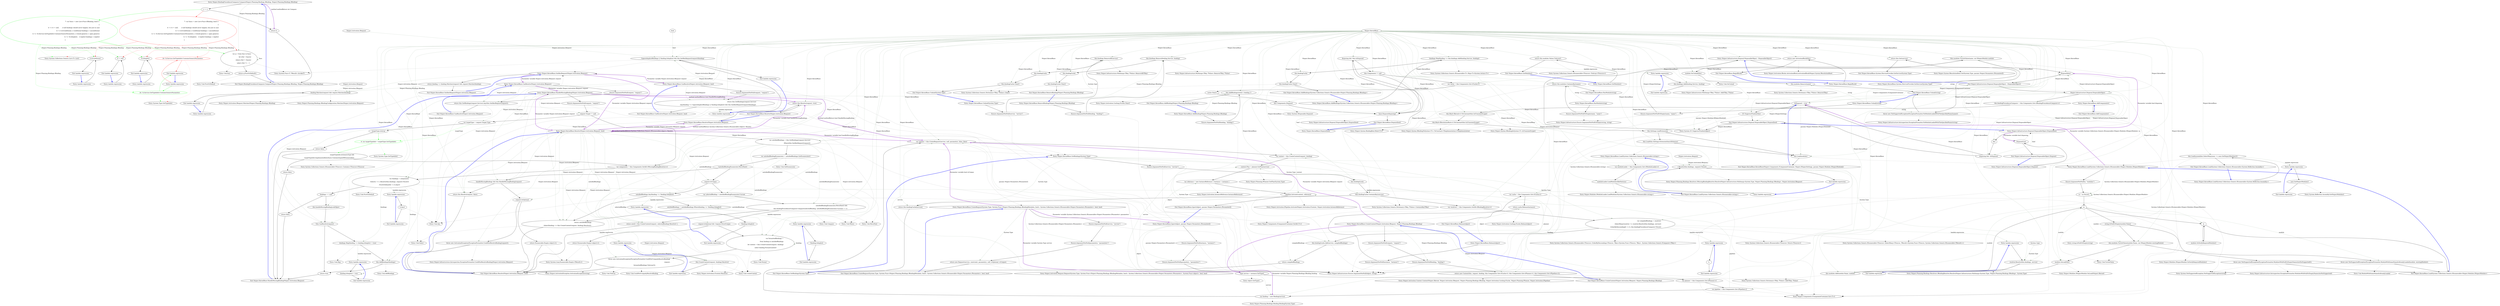 digraph  {
n0 [cluster="Ninject.BindingPrecedenceComparer.Compare(Ninject.Planning.Bindings.IBinding, Ninject.Planning.Bindings.IBinding)", label="Entry Ninject.BindingPrecedenceComparer.Compare(Ninject.Planning.Bindings.IBinding, Ninject.Planning.Bindings.IBinding)", span="23-23"];
n1 [cluster="Ninject.BindingPrecedenceComparer.Compare(Ninject.Planning.Bindings.IBinding, Ninject.Planning.Bindings.IBinding)", label="x == y", span="25-25"];
n4 [cluster="Ninject.BindingPrecedenceComparer.Compare(Ninject.Planning.Bindings.IBinding, Ninject.Planning.Bindings.IBinding)", label="var q = from func in funcs\r\n                    let xVal = func(x)\r\n                    where xVal != func(y)\r\n                    select xVal ? 1 : -1", span="39-42"];
n2 [cluster="Ninject.BindingPrecedenceComparer.Compare(Ninject.Planning.Bindings.IBinding, Ninject.Planning.Bindings.IBinding)", label="return 0;", span="27-27"];
n3 [cluster="Ninject.BindingPrecedenceComparer.Compare(Ninject.Planning.Bindings.IBinding, Ninject.Planning.Bindings.IBinding)", color=red, community=0, label="7: var funcs = new List<Func<IBinding, bool>>\r\n                            {\r\n                                b => b != null,       // null bindings should never happen, but just in case\r\n                                b => b.IsConditional, // conditional bindings > unconditional\r\n                                b => !b.Service.GetTypeInfo().ContainsGenericParameters, // closed generics > open generics\r\n                                b => !b.IsImplicit,   // explicit bindings > implicit\r\n                            }", span="31-37"];
n7 [cluster="System.Collections.Generic.List<T>.List()", label="Entry System.Collections.Generic.List<T>.List()", span="0-0"];
n12 [cluster="lambda expression", label="b != null", span="33-33"];
n15 [cluster="lambda expression", label="b.IsConditional", span="34-34"];
n18 [cluster="lambda expression", color=red, community=0, label="24: !b.Service.GetTypeInfo().ContainsGenericParameters", span="35-35"];
n22 [cluster="lambda expression", label="!b.IsImplicit", span="36-36"];
n5 [cluster="Ninject.BindingPrecedenceComparer.Compare(Ninject.Planning.Bindings.IBinding, Ninject.Planning.Bindings.IBinding)", label="return q.FirstOrDefault();", span="46-46"];
n8 [cluster="System.Func<T, TResult>.Invoke(T)", label="Entry System.Func<T, TResult>.Invoke(T)", span="0-0"];
n9 [cluster="Unk.func", label="Entry Unk.func", span=""];
n6 [cluster="Ninject.BindingPrecedenceComparer.Compare(Ninject.Planning.Bindings.IBinding, Ninject.Planning.Bindings.IBinding)", label="Exit Ninject.BindingPrecedenceComparer.Compare(Ninject.Planning.Bindings.IBinding, Ninject.Planning.Bindings.IBinding)", span="23-23"];
n10 [cluster="Unk.FirstOrDefault", label="Entry Unk.FirstOrDefault", span=""];
n11 [cluster="lambda expression", label="Entry lambda expression", span="33-33"];
n13 [cluster="lambda expression", label="Exit lambda expression", span="33-33"];
n14 [cluster="lambda expression", label="Entry lambda expression", span="34-34"];
n16 [cluster="lambda expression", label="Exit lambda expression", span="34-34"];
n17 [cluster="lambda expression", label="Entry lambda expression", span="35-35"];
n19 [cluster="lambda expression", label="Exit lambda expression", span="35-35"];
n20 [cluster="System.Type.GetTypeInfo()", label="Entry System.Type.GetTypeInfo()", span="0-0"];
n21 [cluster="lambda expression", label="Entry lambda expression", span="36-36"];
n23 [cluster="lambda expression", label="Exit lambda expression", span="36-36"];
d3 [cluster="Ninject.BindingPrecedenceComparer.Compare(Ninject.Planning.Bindings.IBinding, Ninject.Planning.Bindings.IBinding)", color=green, community=0, label="7: var funcs = new List<Func<IBinding, bool>>\r\n                            {\r\n                                b => b != null,       // null bindings should never happen, but just in case\r\n                                b => b.IsConditional, // conditional bindings > unconditional\r\n                                b => !b.Service.GetTypeInfo().ContainsGenericParameters, // closed generics > open generics\r\n                                b => !b.IsImplicit,   // explicit bindings > implicit\r\n                            }", span="31-37"];
d18 [cluster="lambda expression", color=green, community=0, label="24: !b.Service.GetTypeInfo().ContainsGenericParameters", span="35-35"];
m1_113 [cluster="Ninject.KernelBase.Inject(object, params Ninject.Parameters.IParameter[])", file="KernelBase.cs", label="Entry Ninject.KernelBase.Inject(object, params Ninject.Parameters.IParameter[])", span="274-274"];
m1_120 [cluster="Ninject.KernelBase.Inject(object, params Ninject.Parameters.IParameter[])", file="KernelBase.cs", label="var request = this.CreateRequest(service, null, parameters, false, false)", span="285-285"];
m1_116 [cluster="Ninject.KernelBase.Inject(object, params Ninject.Parameters.IParameter[])", file="KernelBase.cs", label="Type service = instance.GetType()", span="279-279"];
m1_119 [cluster="Ninject.KernelBase.Inject(object, params Ninject.Parameters.IParameter[])", file="KernelBase.cs", label="var binding = new Binding(service)", span="284-284"];
m1_121 [cluster="Ninject.KernelBase.Inject(object, params Ninject.Parameters.IParameter[])", file="KernelBase.cs", label="var context = this.CreateContext(request, binding)", span="286-286"];
m1_117 [cluster="Ninject.KernelBase.Inject(object, params Ninject.Parameters.IParameter[])", file="KernelBase.cs", label="var planner = this.Components.Get<IPlanner>()", span="281-281"];
m1_118 [cluster="Ninject.KernelBase.Inject(object, params Ninject.Parameters.IParameter[])", file="KernelBase.cs", label="var pipeline = this.Components.Get<IPipeline>()", span="282-282"];
m1_114 [cluster="Ninject.KernelBase.Inject(object, params Ninject.Parameters.IParameter[])", file="KernelBase.cs", label="Ensure.ArgumentNotNull(instance, ''instance'')", span="276-276"];
m1_115 [cluster="Ninject.KernelBase.Inject(object, params Ninject.Parameters.IParameter[])", file="KernelBase.cs", label="Ensure.ArgumentNotNull(parameters, ''parameters'')", span="277-277"];
m1_123 [cluster="Ninject.KernelBase.Inject(object, params Ninject.Parameters.IParameter[])", file="KernelBase.cs", label="var reference = new InstanceReference { Instance = instance }", span="290-290"];
m1_122 [cluster="Ninject.KernelBase.Inject(object, params Ninject.Parameters.IParameter[])", file="KernelBase.cs", label="context.Plan = planner.GetPlan(service)", span="288-288"];
m1_124 [cluster="Ninject.KernelBase.Inject(object, params Ninject.Parameters.IParameter[])", file="KernelBase.cs", label="pipeline.Activate(context, reference)", span="291-291"];
m1_125 [cluster="Ninject.KernelBase.Inject(object, params Ninject.Parameters.IParameter[])", file="KernelBase.cs", label="Exit Ninject.KernelBase.Inject(object, params Ninject.Parameters.IParameter[])", span="274-274"];
m1_6 [cluster="Ninject.Infrastructure.Disposal.DisposableObject.Dispose(bool)", file="KernelBase.cs", label="IsDisposed = true", span="46-46"];
m1_10 [cluster="Ninject.Infrastructure.Disposal.DisposableObject.~DisposableObject()", file="KernelBase.cs", label="Entry Ninject.Infrastructure.Disposal.DisposableObject.~DisposableObject()", span="55-55"];
m1_11 [cluster="Ninject.Infrastructure.Disposal.DisposableObject.~DisposableObject()", file="KernelBase.cs", label="Dispose(false)", span="57-57"];
m1_12 [cluster="Ninject.Infrastructure.Disposal.DisposableObject.~DisposableObject()", file="KernelBase.cs", label="Exit Ninject.Infrastructure.Disposal.DisposableObject.~DisposableObject()", span="55-55"];
m1_13 [cluster="Ninject.KernelBase.KernelBase(Ninject.Components.IComponentContainer, Ninject.INinjectSettings, params Ninject.Modules.INinjectModule[])", file="KernelBase.cs", label="Ninject.Infrastructure.Disposal.DisposableObject", span=""];
m1_14 [cluster="Ninject.KernelBase.KernelBase(Ninject.Components.IComponentContainer, Ninject.INinjectSettings, params Ninject.Modules.INinjectModule[])", file="KernelBase.cs", label="this.bindingPrecedenceComparer = this.Components.Get<IBindingPrecedenceComparer>()", span="90-90"];
m1_15 [cluster="Ninject.KernelBase.KernelBase(Ninject.Components.IComponentContainer, Ninject.INinjectSettings, params Ninject.Modules.INinjectModule[])", file="KernelBase.cs", label="this.Bind<IKernel>().ToConstant(this).InTransientScope()", span="92-92"];
m1_16 [cluster="Ninject.KernelBase.KernelBase(Ninject.Components.IComponentContainer, Ninject.INinjectSettings, params Ninject.Modules.INinjectModule[])", file="KernelBase.cs", label="this.Bind<IResolutionRoot>().ToConstant(this).InTransientScope()", span="93-93"];
m1_17 [cluster="Ninject.KernelBase.KernelBase(Ninject.Components.IComponentContainer, Ninject.INinjectSettings, params Ninject.Modules.INinjectModule[])", file="KernelBase.cs", label="this.Settings.LoadExtensions", span="96-96"];
m1_18 [cluster="Ninject.KernelBase.KernelBase(Ninject.Components.IComponentContainer, Ninject.INinjectSettings, params Ninject.Modules.INinjectModule[])", file="KernelBase.cs", label="this.Load(this.Settings.ExtensionSearchPatterns)", span="98-98"];
m1_19 [cluster="Ninject.KernelBase.KernelBase(Ninject.Components.IComponentContainer, Ninject.INinjectSettings, params Ninject.Modules.INinjectModule[])", file="KernelBase.cs", label="this.Load(modules)", span="101-101"];
m1_7 [cluster="Ninject.Infrastructure.Disposal.DisposableObject.Dispose(bool)", file="KernelBase.cs", label="GC.SuppressFinalize(this)", span="47-47"];
m1_8 [cluster="Ninject.Infrastructure.Disposal.DisposableObject.Dispose(bool)", file="KernelBase.cs", label="Exit Ninject.Infrastructure.Disposal.DisposableObject.Dispose(bool)", span="40-40"];
m1_9 [cluster="System.GC.SuppressFinalize(object)", file="KernelBase.cs", label="Entry System.GC.SuppressFinalize(object)", span="0-0"];
m1_20 [cluster="Ninject.KernelBase.KernelBase(Ninject.Components.IComponentContainer, Ninject.INinjectSettings, params Ninject.Modules.INinjectModule[])", file="KernelBase.cs", label="Exit Ninject.KernelBase.KernelBase(Ninject.Components.IComponentContainer, Ninject.INinjectSettings, params Ninject.Modules.INinjectModule[])", span="77-77"];
m1_126 [cluster="object.GetType()", file="KernelBase.cs", label="Entry object.GetType()", span="0-0"];
m1_195 [cluster="Ninject.Activation.IRequest.Matches(Ninject.Planning.Bindings.IBinding)", file="KernelBase.cs", label="Entry Ninject.Activation.IRequest.Matches(Ninject.Planning.Bindings.IBinding)", span="83-83"];
m1_261 [cluster="Ninject.ActivationException.ActivationException(string)", file="KernelBase.cs", label="Entry Ninject.ActivationException.ActivationException(string)", span="30-30"];
m1_154 [cluster="Ninject.KernelBase.Resolve(Ninject.Activation.IRequest)", file="KernelBase.cs", label="Entry Ninject.KernelBase.Resolve(Ninject.Activation.IRequest)", span="338-338"];
m1_155 [cluster="Ninject.KernelBase.Resolve(Ninject.Activation.IRequest)", file="KernelBase.cs", label="return this.Resolve(request, true);", span="340-340"];
m1_156 [cluster="Ninject.KernelBase.Resolve(Ninject.Activation.IRequest)", file="KernelBase.cs", label="Exit Ninject.KernelBase.Resolve(Ninject.Activation.IRequest)", span="338-338"];
m1_129 [cluster="Ninject.KernelBase.CreateContext(Ninject.Activation.IRequest, Ninject.Planning.Bindings.IBinding)", file="KernelBase.cs", label="Entry Ninject.KernelBase.CreateContext(Ninject.Activation.IRequest, Ninject.Planning.Bindings.IBinding)", span="478-478"];
m1_234 [cluster="Ninject.KernelBase.CreateContext(Ninject.Activation.IRequest, Ninject.Planning.Bindings.IBinding)", file="KernelBase.cs", label="return new Context(this, request, binding, this.Components.Get<ICache>(), this.Components.Get<IPlanner>(), this.Components.Get<IPipeline>());", span="483-483"];
m1_232 [cluster="Ninject.KernelBase.CreateContext(Ninject.Activation.IRequest, Ninject.Planning.Bindings.IBinding)", file="KernelBase.cs", label="Ensure.ArgumentNotNull(request, ''request'')", span="480-480"];
m1_233 [cluster="Ninject.KernelBase.CreateContext(Ninject.Activation.IRequest, Ninject.Planning.Bindings.IBinding)", file="KernelBase.cs", label="Ensure.ArgumentNotNull(binding, ''binding'')", span="481-481"];
m1_235 [cluster="Ninject.KernelBase.CreateContext(Ninject.Activation.IRequest, Ninject.Planning.Bindings.IBinding)", file="KernelBase.cs", label="Exit Ninject.KernelBase.CreateContext(Ninject.Activation.IRequest, Ninject.Planning.Bindings.IBinding)", span="478-478"];
m1_60 [cluster="Ninject.KernelBase.HasModule(string)", file="KernelBase.cs", label="Entry Ninject.KernelBase.HasModule(string)", span="183-183"];
m1_62 [cluster="Ninject.KernelBase.HasModule(string)", file="KernelBase.cs", label="return this.modules.ContainsKey(name);", span="186-186"];
m1_61 [cluster="Ninject.KernelBase.HasModule(string)", file="KernelBase.cs", label="Ensure.ArgumentNotNullOrEmpty(name, ''name'')", span="185-185"];
m1_63 [cluster="Ninject.KernelBase.HasModule(string)", file="KernelBase.cs", label="Exit Ninject.KernelBase.HasModule(string)", span="183-183"];
m1_23 [cluster="Ninject.Components.IComponentContainer.Get<T>()", file="KernelBase.cs", label="Entry Ninject.Components.IComponentContainer.Get<T>()", span="59-59"];
m1_24 [cluster="Ninject.Syntax.BindingRoot.Bind<T>()", file="KernelBase.cs", label="Entry Ninject.Syntax.BindingRoot.Bind<T>()", span="34-34"];
m1_86 [cluster="Unk.TryGetValue", file="KernelBase.cs", label="Entry Unk.TryGetValue", span=""];
m1_264 [cluster="Unk.CreateContext", file="KernelBase.cs", label="Entry Unk.CreateContext", span=""];
m1_98 [cluster="System.Collections.Generic.IEnumerable<TSource>.SelectMany<TSource, TResult>(System.Func<TSource, System.Collections.Generic.IEnumerable<TResult>>)", file="KernelBase.cs", label="Entry System.Collections.Generic.IEnumerable<TSource>.SelectMany<TSource, TResult>(System.Func<TSource, System.Collections.Generic.IEnumerable<TResult>>)", span="0-0"];
m1_181 [cluster="Ninject.Planning.Bindings.Resolvers.IBindingResolver.Resolve(Ninject.Infrastructure.Multimap<System.Type, Ninject.Planning.Bindings.IBinding>, System.Type)", file="KernelBase.cs", label="Entry Ninject.Planning.Bindings.Resolvers.IBindingResolver.Resolve(Ninject.Infrastructure.Multimap<System.Type, Ninject.Planning.Bindings.IBinding>, System.Type)", span="26-26"];
m1_194 [cluster="Ninject.Planning.Bindings.IBindingConfiguration.Matches(Ninject.Activation.IRequest)", file="KernelBase.cs", label="Entry Ninject.Planning.Bindings.IBindingConfiguration.Matches(Ninject.Activation.IRequest)", span="90-90"];
m1_27 [cluster="Ninject.KernelBase.Load(System.Collections.Generic.IEnumerable<string>)", file="KernelBase.cs", label="Entry Ninject.KernelBase.Load(System.Collections.Generic.IEnumerable<string>)", span="235-235"];
m1_91 [cluster="Ninject.KernelBase.Load(System.Collections.Generic.IEnumerable<string>)", file="KernelBase.cs", label="var moduleLoader = this.Components.Get<IModuleLoader>()", span="237-237"];
m1_92 [cluster="Ninject.KernelBase.Load(System.Collections.Generic.IEnumerable<string>)", file="KernelBase.cs", label="moduleLoader.LoadModules(filePatterns)", span="238-238"];
m1_93 [cluster="Ninject.KernelBase.Load(System.Collections.Generic.IEnumerable<string>)", file="KernelBase.cs", label="Exit Ninject.KernelBase.Load(System.Collections.Generic.IEnumerable<string>)", span="235-235"];
m1_146 [cluster="Ninject.KernelBase.CanResolve(Ninject.Activation.IRequest, bool)", file="KernelBase.cs", label="Entry Ninject.KernelBase.CanResolve(Ninject.Activation.IRequest, bool)", span="325-325"];
m1_148 [cluster="Ninject.KernelBase.CanResolve(Ninject.Activation.IRequest, bool)", file="KernelBase.cs", label="return this.GetBindings(request.Service)\r\n                .Any(binding => (!ignoreImplicitBindings || !binding.IsImplicit) && this.SatifiesRequest(request)(binding));", span="328-329"];
m1_147 [cluster="Ninject.KernelBase.CanResolve(Ninject.Activation.IRequest, bool)", file="KernelBase.cs", label="Ensure.ArgumentNotNull(request, ''request'')", span="327-327"];
m1_149 [cluster="Ninject.KernelBase.CanResolve(Ninject.Activation.IRequest, bool)", file="KernelBase.cs", label="Exit Ninject.KernelBase.CanResolve(Ninject.Activation.IRequest, bool)", span="325-325"];
m1_84 [cluster="System.NotSupportedException.NotSupportedException(string)", file="KernelBase.cs", label="Entry System.NotSupportedException.NotSupportedException(string)", span="0-0"];
m1_82 [cluster="System.Collections.Generic.IEnumerable<TSource>.ToList<TSource>()", file="KernelBase.cs", label="Entry System.Collections.Generic.IEnumerable<TSource>.ToList<TSource>()", span="0-0"];
m1_259 [cluster="Unk.MoveNext", file="KernelBase.cs", label="Entry Unk.MoveNext", span=""];
m1_143 [cluster="Ninject.KernelBase.GetBindings(System.Type)", file="KernelBase.cs", label="Entry Ninject.KernelBase.GetBindings(System.Type)", span="374-374"];
m1_168 [cluster="Ninject.KernelBase.GetBindings(System.Type)", file="KernelBase.cs", label="this.bindingCache", span="378-378"];
m1_169 [cluster="Ninject.KernelBase.GetBindings(System.Type)", file="KernelBase.cs", label="!this.bindingCache.ContainsKey(service)", span="380-380"];
m1_170 [cluster="Ninject.KernelBase.GetBindings(System.Type)", file="KernelBase.cs", label="var resolvers = this.Components.GetAll<IBindingResolver>()", span="382-382"];
m1_171 [cluster="Ninject.KernelBase.GetBindings(System.Type)", file="KernelBase.cs", label="var compiledBindings = resolvers\r\n                        .SelectMany(resolver => resolver.Resolve(this.bindings, service))\r\n                        .OrderByDescending(b => b, this.bindingPrecedenceComparer).ToList()", span="384-386"];
m1_172 [cluster="Ninject.KernelBase.GetBindings(System.Type)", file="KernelBase.cs", label="this.bindingCache.Add(service, compiledBindings)", span="387-387"];
m1_174 [cluster="Ninject.KernelBase.GetBindings(System.Type)", file="KernelBase.cs", label="return this.bindingCache[service];", span="392-392"];
m1_167 [cluster="Ninject.KernelBase.GetBindings(System.Type)", file="KernelBase.cs", label="Ensure.ArgumentNotNull(service, ''service'')", span="376-376"];
m1_173 [cluster="Ninject.KernelBase.GetBindings(System.Type)", file="KernelBase.cs", label="return compiledBindings;", span="389-389"];
m1_175 [cluster="Ninject.KernelBase.GetBindings(System.Type)", file="KernelBase.cs", label="Exit Ninject.KernelBase.GetBindings(System.Type)", span="374-374"];
m1_111 [cluster="Unk.OnUnload", file="KernelBase.cs", label="Entry Unk.OnUnload", span=""];
m1_38 [cluster="System.IDisposable.Dispose()", file="KernelBase.cs", label="Entry System.IDisposable.Dispose()", span="0-0"];
m1_69 [cluster="System.Collections.Generic.IEnumerable<TSource>.ToArray<TSource>()", file="KernelBase.cs", label="Entry System.Collections.Generic.IEnumerable<TSource>.ToArray<TSource>()", span="0-0"];
m1_217 [cluster="System.Collections.Generic.IEnumerable<TSource>.Contains<TSource>(TSource)", file="KernelBase.cs", label="Entry System.Collections.Generic.IEnumerable<TSource>.Contains<TSource>(TSource)", span="0-0"];
m1_130 [cluster="Ninject.Planning.IPlanner.GetPlan(System.Type)", file="KernelBase.cs", label="Entry Ninject.Planning.IPlanner.GetPlan(System.Type)", span="30-30"];
m1_139 [cluster="Ninject.KernelBase.CanResolve(Ninject.Activation.IRequest)", file="KernelBase.cs", label="Entry Ninject.KernelBase.CanResolve(Ninject.Activation.IRequest)", span="311-311"];
m1_140 [cluster="Ninject.KernelBase.CanResolve(Ninject.Activation.IRequest)", file="KernelBase.cs", label="Ensure.ArgumentNotNull(request, ''request'')", span="313-313"];
m1_141 [cluster="Ninject.KernelBase.CanResolve(Ninject.Activation.IRequest)", file="KernelBase.cs", label="return this.GetBindings(request.Service).Any(this.SatifiesRequest(request));", span="314-314"];
m1_142 [cluster="Ninject.KernelBase.CanResolve(Ninject.Activation.IRequest)", file="KernelBase.cs", label="Exit Ninject.KernelBase.CanResolve(Ninject.Activation.IRequest)", span="311-311"];
m1_66 [cluster="Ninject.KernelBase.GetModules()", file="KernelBase.cs", label="Entry Ninject.KernelBase.GetModules()", span="193-193"];
m1_67 [cluster="Ninject.KernelBase.GetModules()", file="KernelBase.cs", label="return this.modules.Values.ToArray();", span="195-195"];
m1_68 [cluster="Ninject.KernelBase.GetModules()", file="KernelBase.cs", label="Exit Ninject.KernelBase.GetModules()", span="193-193"];
m1_29 [cluster="Ninject.KernelBase.Dispose(bool)", file="KernelBase.cs", label="Entry Ninject.KernelBase.Dispose(bool)", span="118-118"];
m1_30 [cluster="Ninject.KernelBase.Dispose(bool)", file="KernelBase.cs", label="disposing && !this.IsDisposed", span="120-120"];
m1_31 [cluster="Ninject.KernelBase.Dispose(bool)", file="KernelBase.cs", label="this.Components != null", span="122-122"];
m1_32 [cluster="Ninject.KernelBase.Dispose(bool)", file="KernelBase.cs", label="var cache = this.Components.Get<ICache>()", span="125-125"];
m1_34 [cluster="Ninject.KernelBase.Dispose(bool)", file="KernelBase.cs", label="this.Components.Dispose()", span="128-128"];
m1_35 [cluster="Ninject.KernelBase.Dispose(bool)", file="KernelBase.cs", label="base.Dispose(disposing)", span="132-132"];
m1_33 [cluster="Ninject.KernelBase.Dispose(bool)", file="KernelBase.cs", label="cache.Clear()", span="126-126"];
m1_36 [cluster="Ninject.KernelBase.Dispose(bool)", file="KernelBase.cs", label="Exit Ninject.KernelBase.Dispose(bool)", span="118-118"];
m1_47 [cluster="System.Collections.Generic.Dictionary<TKey, TValue>.Clear()", file="KernelBase.cs", label="Entry System.Collections.Generic.Dictionary<TKey, TValue>.Clear()", span="0-0"];
m1_52 [cluster="Ninject.KernelBase.AddBindings(System.Collections.Generic.IEnumerable<Ninject.Planning.Bindings.IBinding>)", file="KernelBase.cs", label="Entry Ninject.KernelBase.AddBindings(System.Collections.Generic.IEnumerable<Ninject.Planning.Bindings.IBinding>)", span="543-543"];
m1_278 [cluster="Ninject.KernelBase.AddBindings(System.Collections.Generic.IEnumerable<Ninject.Planning.Bindings.IBinding>)", file="KernelBase.cs", label="bindings.Map(binding => this.bindings.Add(binding.Service, binding))", span="545-545"];
m1_279 [cluster="Ninject.KernelBase.AddBindings(System.Collections.Generic.IEnumerable<Ninject.Planning.Bindings.IBinding>)", file="KernelBase.cs", label="this.bindingCache", span="547-547"];
m1_280 [cluster="Ninject.KernelBase.AddBindings(System.Collections.Generic.IEnumerable<Ninject.Planning.Bindings.IBinding>)", file="KernelBase.cs", label="this.bindingCache.Clear()", span="549-549"];
m1_281 [cluster="Ninject.KernelBase.AddBindings(System.Collections.Generic.IEnumerable<Ninject.Planning.Bindings.IBinding>)", file="KernelBase.cs", label="Exit Ninject.KernelBase.AddBindings(System.Collections.Generic.IEnumerable<Ninject.Planning.Bindings.IBinding>)", span="543-543"];
m1_25 [cluster="Ninject.Syntax.IBindingToSyntax<T1>.ToConstant<TImplementation>(TImplementation)", file="KernelBase.cs", label="Entry Ninject.Syntax.IBindingToSyntax<T1>.ToConstant<TImplementation>(TImplementation)", span="90-90"];
m1_65 [cluster="System.Collections.Generic.Dictionary<TKey, TValue>.ContainsKey(TKey)", file="KernelBase.cs", label="Entry System.Collections.Generic.Dictionary<TKey, TValue>.ContainsKey(TKey)", span="0-0"];
m1_162 [cluster="Ninject.Activation.Request.Request(System.Type, System.Func<Ninject.Planning.Bindings.IBindingMetadata, bool>, System.Collections.Generic.IEnumerable<Ninject.Parameters.IParameter>, System.Func<object>, bool, bool)", file="KernelBase.cs", label="Entry Ninject.Activation.Request.Request(System.Type, System.Func<Ninject.Planning.Bindings.IBindingMetadata, bool>, System.Collections.Generic.IEnumerable<Ninject.Parameters.IParameter>, System.Func<object>, bool, bool)", span="32-32"];
m1_221 [cluster="Unk.AddBindings", file="KernelBase.cs", label="Entry Unk.AddBindings", span=""];
m1_257 [cluster="Unk.Where", file="KernelBase.cs", label="Entry Unk.Where", span=""];
m1_266 [cluster="Unk.ToArray", file="KernelBase.cs", label="Entry Unk.ToArray", span=""];
m1_286 [cluster="Ninject.Infrastructure.Multimap<TKey, TValue>.Add(TKey, TValue)", file="KernelBase.cs", label="Entry Ninject.Infrastructure.Multimap<TKey, TValue>.Add(TKey, TValue)", span="62-62"];
m1_39 [cluster="Ninject.Infrastructure.Disposal.DisposableObject.Dispose(bool)", file="KernelBase.cs", label="Entry Ninject.Infrastructure.Disposal.DisposableObject.Dispose(bool)", span="47-47"];
m1_3 [cluster="Ninject.Infrastructure.Disposal.DisposableObject.Dispose(bool)", file="KernelBase.cs", label="Entry Ninject.Infrastructure.Disposal.DisposableObject.Dispose(bool)", span="40-40"];
m1_4 [cluster="Ninject.Infrastructure.Disposal.DisposableObject.Dispose(bool)", file="KernelBase.cs", label=this, span="42-42"];
m1_5 [cluster="Ninject.Infrastructure.Disposal.DisposableObject.Dispose(bool)", file="KernelBase.cs", label="disposing && !IsDisposed", span="44-44"];
m1_220 [cluster="Unk.Map", file="KernelBase.cs", label="Entry Unk.Map", span=""];
m1_188 [cluster="Ninject.Syntax.IResolutionRoot.Get(System.Type, params Ninject.Parameters.IParameter[])", file="KernelBase.cs", label="Entry Ninject.Syntax.IResolutionRoot.Get(System.Type, params Ninject.Parameters.IParameter[])", span="183-183"];
m1_40 [cluster="Ninject.KernelBase.Unbind(System.Type)", file="KernelBase.cs", label="Entry Ninject.KernelBase.Unbind(System.Type)", span="139-139"];
m1_42 [cluster="Ninject.KernelBase.Unbind(System.Type)", file="KernelBase.cs", label="this.bindings.RemoveAll(service)", span="143-143"];
m1_43 [cluster="Ninject.KernelBase.Unbind(System.Type)", file="KernelBase.cs", label="this.bindingCache", span="145-145"];
m1_44 [cluster="Ninject.KernelBase.Unbind(System.Type)", file="KernelBase.cs", label="this.bindingCache.Clear()", span="147-147"];
m1_41 [cluster="Ninject.KernelBase.Unbind(System.Type)", file="KernelBase.cs", label="Ensure.ArgumentNotNull(service, ''service'')", span="141-141"];
m1_45 [cluster="Ninject.KernelBase.Unbind(System.Type)", file="KernelBase.cs", label="Exit Ninject.KernelBase.Unbind(System.Type)", span="139-139"];
m1_272 [cluster="lambda expression", file="KernelBase.cs", label="Entry lambda expression", span="535-535"];
m1_223 [cluster="lambda expression", file="KernelBase.cs", label="c.Resolve(this.bindings, request).ToList()", span="452-452"];
m1_222 [cluster="lambda expression", file="KernelBase.cs", label="Entry lambda expression", span="452-452"];
m1_226 [cluster="lambda expression", file="KernelBase.cs", label="Entry lambda expression", span="453-453"];
m1_224 [cluster="lambda expression", file="KernelBase.cs", label="Exit lambda expression", span="452-452"];
m1_276 [cluster="lambda expression", file="KernelBase.cs", label="this.CreateContext(request, binding).Resolve()", span="539-539"];
m1_151 [cluster="lambda expression", file="KernelBase.cs", label="(!ignoreImplicitBindings || !binding.IsImplicit) && this.SatifiesRequest(request)(binding)", span="329-329"];
m1_179 [cluster="lambda expression", file="KernelBase.cs", label="resolver.Resolve(this.bindings, service)", span="385-385"];
m1_284 [cluster="lambda expression", file="KernelBase.cs", label="this.bindings.Add(binding.Service, binding)", span="545-545"];
m1_192 [cluster="lambda expression", file="KernelBase.cs", label="binding.Matches(request) && request.Matches(binding)", span="413-413"];
m1_228 [cluster="lambda expression", file="KernelBase.cs", label="Exit lambda expression", span="453-453"];
m1_227 [cluster="lambda expression", file="KernelBase.cs", label="b.Any()", span="453-453"];
m1_229 [cluster="lambda expression", file="KernelBase.cs", label="Entry lambda expression", span="464-464"];
m1_275 [cluster="lambda expression", file="KernelBase.cs", label="Entry lambda expression", span="539-539"];
m1_277 [cluster="lambda expression", file="KernelBase.cs", label="Exit lambda expression", span="539-539"];
m1_99 [cluster="lambda expression", file="KernelBase.cs", label="Entry lambda expression", span="247-247"];
m1_150 [cluster="lambda expression", file="KernelBase.cs", label="Entry lambda expression", span="329-329"];
m1_152 [cluster="lambda expression", file="KernelBase.cs", label="Exit lambda expression", span="329-329"];
m1_178 [cluster="lambda expression", file="KernelBase.cs", label="Entry lambda expression", span="385-385"];
m1_182 [cluster="lambda expression", file="KernelBase.cs", label="Entry lambda expression", span="386-386"];
m1_180 [cluster="lambda expression", file="KernelBase.cs", label="Exit lambda expression", span="385-385"];
m1_283 [cluster="lambda expression", file="KernelBase.cs", label="Entry lambda expression", span="545-545"];
m1_285 [cluster="lambda expression", file="KernelBase.cs", label="Exit lambda expression", span="545-545"];
m1_191 [cluster="lambda expression", file="KernelBase.cs", label="Entry lambda expression", span="413-413"];
m1_193 [cluster="lambda expression", file="KernelBase.cs", label="Exit lambda expression", span="413-413"];
m1_231 [cluster="lambda expression", file="KernelBase.cs", label="Exit lambda expression", span="464-464"];
m1_230 [cluster="lambda expression", file="KernelBase.cs", label="binding.IsImplicit = true", span="464-464"];
m1_269 [cluster="lambda expression", file="KernelBase.cs", label="Entry lambda expression", span="533-533"];
m1_101 [cluster="lambda expression", file="KernelBase.cs", label="Exit lambda expression", span="247-247"];
m1_100 [cluster="lambda expression", file="KernelBase.cs", label="asm.GetNinjectModules()", span="247-247"];
m1_184 [cluster="lambda expression", file="KernelBase.cs", label="Exit lambda expression", span="386-386"];
m1_183 [cluster="lambda expression", file="KernelBase.cs", label=b, span="386-386"];
m1_271 [cluster="lambda expression", file="KernelBase.cs", label="Exit lambda expression", span="533-533"];
m1_270 [cluster="lambda expression", file="KernelBase.cs", label="!binding.IsImplicit", span="533-533"];
m1_273 [cluster="lambda expression", file="KernelBase.cs", label="!binding.IsImplicit", span="535-535"];
m1_274 [cluster="lambda expression", file="KernelBase.cs", label="Exit lambda expression", span="535-535"];
m1_103 [cluster="Ninject.KernelBase.Unload(string)", file="KernelBase.cs", label="Entry Ninject.KernelBase.Unload(string)", span="255-255"];
m1_105 [cluster="Ninject.KernelBase.Unload(string)", file="KernelBase.cs", label="!this.modules.TryGetValue(name, out INinjectModule module)", span="259-259"];
m1_107 [cluster="Ninject.KernelBase.Unload(string)", file="KernelBase.cs", label="module.OnUnload(this)", span="264-264"];
m1_108 [cluster="Ninject.KernelBase.Unload(string)", file="KernelBase.cs", label="this.modules.Remove(name)", span="266-266"];
m1_104 [cluster="Ninject.KernelBase.Unload(string)", file="KernelBase.cs", label="Ensure.ArgumentNotNullOrEmpty(name, ''name'')", span="257-257"];
m1_106 [cluster="Ninject.KernelBase.Unload(string)", file="KernelBase.cs", label="throw new NotSupportedException(ExceptionFormatter.NoModuleLoadedWithTheSpecifiedName(name));", span="261-261"];
m1_109 [cluster="Ninject.KernelBase.Unload(string)", file="KernelBase.cs", label="Exit Ninject.KernelBase.Unload(string)", span="255-255"];
m1_22 [cluster="Ninject.KernelBase.AddComponents()", file="KernelBase.cs", label="Entry Ninject.KernelBase.AddComponents()", span="419-419"];
m1_196 [cluster="Ninject.KernelBase.AddComponents()", file="KernelBase.cs", label="Exit Ninject.KernelBase.AddComponents()", span="419-419"];
m1_128 [cluster="Ninject.KernelBase.CreateRequest(System.Type, System.Func<Ninject.Planning.Bindings.IBindingMetadata, bool>, System.Collections.Generic.IEnumerable<Ninject.Parameters.IParameter>, bool, bool)", file="KernelBase.cs", label="Entry Ninject.KernelBase.CreateRequest(System.Type, System.Func<Ninject.Planning.Bindings.IBindingMetadata, bool>, System.Collections.Generic.IEnumerable<Ninject.Parameters.IParameter>, bool, bool)", span="352-352"];
m1_158 [cluster="Ninject.KernelBase.CreateRequest(System.Type, System.Func<Ninject.Planning.Bindings.IBindingMetadata, bool>, System.Collections.Generic.IEnumerable<Ninject.Parameters.IParameter>, bool, bool)", file="KernelBase.cs", label="Ensure.ArgumentNotNull(service, ''service'')", span="354-354"];
m1_159 [cluster="Ninject.KernelBase.CreateRequest(System.Type, System.Func<Ninject.Planning.Bindings.IBindingMetadata, bool>, System.Collections.Generic.IEnumerable<Ninject.Parameters.IParameter>, bool, bool)", file="KernelBase.cs", label="Ensure.ArgumentNotNull(parameters, ''parameters'')", span="355-355"];
m1_160 [cluster="Ninject.KernelBase.CreateRequest(System.Type, System.Func<Ninject.Planning.Bindings.IBindingMetadata, bool>, System.Collections.Generic.IEnumerable<Ninject.Parameters.IParameter>, bool, bool)", file="KernelBase.cs", label="return new Request(service, constraint, parameters, null, isOptional, isUnique);", span="357-357"];
m1_161 [cluster="Ninject.KernelBase.CreateRequest(System.Type, System.Func<Ninject.Planning.Bindings.IBindingMetadata, bool>, System.Collections.Generic.IEnumerable<Ninject.Parameters.IParameter>, bool, bool)", file="KernelBase.cs", label="Exit Ninject.KernelBase.CreateRequest(System.Type, System.Func<Ninject.Planning.Bindings.IBindingMetadata, bool>, System.Collections.Generic.IEnumerable<Ninject.Parameters.IParameter>, bool, bool)", span="352-352"];
m1_268 [cluster="Ninject.Activation.IContext.Resolve()", file="KernelBase.cs", label="Entry Ninject.Activation.IContext.Resolve()", span="78-78"];
m1_265 [cluster="Unk.Format", file="KernelBase.cs", label="Entry Unk.Format", span=""];
m1_225 [cluster="Ninject.Planning.Bindings.Resolvers.IMissingBindingResolver.Resolve(Ninject.Infrastructure.Multimap<System.Type, Ninject.Planning.Bindings.IBinding>, Ninject.Activation.IRequest)", file="KernelBase.cs", label="Entry Ninject.Planning.Bindings.Resolvers.IMissingBindingResolver.Resolve(Ninject.Infrastructure.Multimap<System.Type, Ninject.Planning.Bindings.IBinding>, Ninject.Activation.IRequest)", span="28-28"];
m1_110 [cluster="Ninject.Infrastructure.Introspection.ExceptionFormatter.NoModuleLoadedWithTheSpecifiedName(string)", file="KernelBase.cs", label="Entry Ninject.Infrastructure.Introspection.ExceptionFormatter.NoModuleLoadedWithTheSpecifiedName(string)", span="73-73"];
m1_145 [cluster="Unk.Any", file="KernelBase.cs", label="Entry Unk.Any", span=""];
m1_53 [cluster="Ninject.KernelBase.RemoveBinding(Ninject.Planning.Bindings.IBinding)", file="KernelBase.cs", label="Entry Ninject.KernelBase.RemoveBinding(Ninject.Planning.Bindings.IBinding)", span="166-166"];
m1_55 [cluster="Ninject.KernelBase.RemoveBinding(Ninject.Planning.Bindings.IBinding)", file="KernelBase.cs", label="this.bindings.Remove(binding.Service, binding)", span="170-170"];
m1_56 [cluster="Ninject.KernelBase.RemoveBinding(Ninject.Planning.Bindings.IBinding)", file="KernelBase.cs", label="this.bindingCache", span="172-172"];
m1_57 [cluster="Ninject.KernelBase.RemoveBinding(Ninject.Planning.Bindings.IBinding)", file="KernelBase.cs", label="this.bindingCache.Clear()", span="174-174"];
m1_54 [cluster="Ninject.KernelBase.RemoveBinding(Ninject.Planning.Bindings.IBinding)", file="KernelBase.cs", label="Ensure.ArgumentNotNull(binding, ''binding'')", span="168-168"];
m1_58 [cluster="Ninject.KernelBase.RemoveBinding(Ninject.Planning.Bindings.IBinding)", file="KernelBase.cs", label="Exit Ninject.KernelBase.RemoveBinding(Ninject.Planning.Bindings.IBinding)", span="166-166"];
m1_177 [cluster="System.Collections.Generic.IEnumerable<TSource>.OrderByDescending<TSource, TKey>(System.Func<TSource, TKey>, System.Collections.Generic.IComparer<TKey>)", file="KernelBase.cs", label="Entry System.Collections.Generic.IEnumerable<TSource>.OrderByDescending<TSource, TKey>(System.Func<TSource, TKey>, System.Collections.Generic.IComparer<TKey>)", span="0-0"];
m1_263 [cluster="Unk.Compare", file="KernelBase.cs", label="Entry Unk.Compare", span=""];
m1_0 [cluster="Ninject.Infrastructure.Disposal.DisposableObject.Dispose()", file="KernelBase.cs", label="Entry Ninject.Infrastructure.Disposal.DisposableObject.Dispose()", span="28-28"];
m1_1 [cluster="Ninject.Infrastructure.Disposal.DisposableObject.Dispose()", file="KernelBase.cs", label="Dispose(true)", span="33-33"];
m1_2 [cluster="Ninject.Infrastructure.Disposal.DisposableObject.Dispose()", file="KernelBase.cs", label="Exit Ninject.Infrastructure.Disposal.DisposableObject.Dispose()", span="28-28"];
m1_48 [cluster="Ninject.KernelBase.AddBinding(Ninject.Planning.Bindings.IBinding)", file="KernelBase.cs", label="Entry Ninject.KernelBase.AddBinding(Ninject.Planning.Bindings.IBinding)", span="155-155"];
m1_50 [cluster="Ninject.KernelBase.AddBinding(Ninject.Planning.Bindings.IBinding)", file="KernelBase.cs", label="this.AddBindings(new[] { binding })", span="159-159"];
m1_49 [cluster="Ninject.KernelBase.AddBinding(Ninject.Planning.Bindings.IBinding)", file="KernelBase.cs", label="Ensure.ArgumentNotNull(binding, ''binding'')", span="157-157"];
m1_51 [cluster="Ninject.KernelBase.AddBinding(Ninject.Planning.Bindings.IBinding)", file="KernelBase.cs", label="Exit Ninject.KernelBase.AddBinding(Ninject.Planning.Bindings.IBinding)", span="155-155"];
m1_144 [cluster="Ninject.KernelBase.SatifiesRequest(Ninject.Activation.IRequest)", file="KernelBase.cs", label="Entry Ninject.KernelBase.SatifiesRequest(Ninject.Activation.IRequest)", span="411-411"];
m1_189 [cluster="Ninject.KernelBase.SatifiesRequest(Ninject.Activation.IRequest)", file="KernelBase.cs", label="return binding => binding.Matches(request) && request.Matches(binding);", span="413-413"];
m1_190 [cluster="Ninject.KernelBase.SatifiesRequest(Ninject.Activation.IRequest)", file="KernelBase.cs", label="Exit Ninject.KernelBase.SatifiesRequest(Ninject.Activation.IRequest)", span="411-411"];
m1_21 [cluster="Ninject.Infrastructure.Ensure.ArgumentNotNull(object, string)", file="KernelBase.cs", label="Entry Ninject.Infrastructure.Ensure.ArgumentNotNull(object, string)", span="22-22"];
m1_46 [cluster="Ninject.Infrastructure.Multimap<TKey, TValue>.RemoveAll(TKey)", file="KernelBase.cs", label="Entry Ninject.Infrastructure.Multimap<TKey, TValue>.RemoveAll(TKey)", span="94-94"];
m1_94 [cluster="Ninject.Modules.IModuleLoader.LoadModules(System.Collections.Generic.IEnumerable<string>)", file="KernelBase.cs", label="Entry Ninject.Modules.IModuleLoader.LoadModules(System.Collections.Generic.IEnumerable<string>)", span="22-22"];
m1_163 [cluster="Ninject.KernelBase.BeginBlock()", file="KernelBase.cs", label="Entry Ninject.KernelBase.BeginBlock()", span="364-364"];
m1_164 [cluster="Ninject.KernelBase.BeginBlock()", file="KernelBase.cs", label="return new ActivationBlock(this);", span="366-366"];
m1_165 [cluster="Ninject.KernelBase.BeginBlock()", file="KernelBase.cs", label="Exit Ninject.KernelBase.BeginBlock()", span="364-364"];
m1_138 [cluster="Ninject.Activation.Caching.ICache.Release(object)", file="KernelBase.cs", label="Entry Ninject.Activation.Caching.ICache.Release(object)", span="41-41"];
m1_59 [cluster="Ninject.Infrastructure.Multimap<TKey, TValue>.Remove(TKey, TValue)", file="KernelBase.cs", label="Entry Ninject.Infrastructure.Multimap<TKey, TValue>.Remove(TKey, TValue)", span="76-76"];
m1_131 [cluster="Ninject.Activation.InstanceReference.InstanceReference()", file="KernelBase.cs", label="Entry Ninject.Activation.InstanceReference.InstanceReference()", span="16-16"];
m1_216 [cluster="System.Type.GetTypeInfo()", file="KernelBase.cs", label="Entry System.Type.GetTypeInfo()", span="0-0"];
m1_64 [cluster="Ninject.Infrastructure.Ensure.ArgumentNotNullOrEmpty(string, string)", file="KernelBase.cs", label="Entry Ninject.Infrastructure.Ensure.ArgumentNotNullOrEmpty(string, string)", span="35-35"];
m1_102 [cluster="System.Reflection.Assembly.GetNinjectModules()", file="KernelBase.cs", label="Entry System.Reflection.Assembly.GetNinjectModules()", span="37-37"];
m1_132 [cluster="Ninject.Activation.IPipeline.Activate(Ninject.Activation.IContext, Ninject.Activation.InstanceReference)", file="KernelBase.cs", label="Entry Ninject.Activation.IPipeline.Activate(Ninject.Activation.IContext, Ninject.Activation.InstanceReference)", span="29-29"];
m1_88 [cluster="Ninject.Modules.INinjectModule.OnLoad(Ninject.IKernel)", file="KernelBase.cs", label="Entry Ninject.Modules.INinjectModule.OnLoad(Ninject.IKernel)", span="26-26"];
m1_262 [cluster="Ninject.Infrastructure.Introspection.ExceptionFormatter.CouldNotResolveBinding(Ninject.Activation.IRequest)", file="KernelBase.cs", label="Entry Ninject.Infrastructure.Introspection.ExceptionFormatter.CouldNotResolveBinding(Ninject.Activation.IRequest)", span="121-121"];
m1_112 [cluster="System.Collections.Generic.Dictionary<TKey, TValue>.Remove(TKey)", file="KernelBase.cs", label="Entry System.Collections.Generic.Dictionary<TKey, TValue>.Remove(TKey)", span="0-0"];
m1_236 [cluster="Ninject.Activation.Context.Context(Ninject.IKernel, Ninject.Activation.IRequest, Ninject.Planning.Bindings.IBinding, Ninject.Activation.Caching.ICache, Ninject.Planning.IPlanner, Ninject.Activation.IPipeline)", file="KernelBase.cs", label="Entry Ninject.Activation.Context.Context(Ninject.IKernel, Ninject.Activation.IRequest, Ninject.Planning.Bindings.IBinding, Ninject.Activation.Caching.ICache, Ninject.Planning.IPlanner, Ninject.Activation.IPipeline)", span="38-38"];
m1_197 [cluster="Ninject.KernelBase.HandleMissingBinding(Ninject.Activation.IRequest)", file="KernelBase.cs", label="Entry Ninject.KernelBase.HandleMissingBinding(Ninject.Activation.IRequest)", span="426-426"];
m1_203 [cluster="Ninject.KernelBase.HandleMissingBinding(Ninject.Activation.IRequest)", color=green, community=0, file="KernelBase.cs", label="6: var targetTypeInfo = targetType.GetTypeInfo()", span="439-439"];
m1_200 [cluster="Ninject.KernelBase.HandleMissingBinding(Ninject.Activation.IRequest)", file="KernelBase.cs", label="var targetType = request.Target.Type", span="432-432"];
m1_201 [cluster="Ninject.KernelBase.HandleMissingBinding(Ninject.Activation.IRequest)", file="KernelBase.cs", label="targetType.IsArray", span="434-434"];
m1_204 [cluster="Ninject.KernelBase.HandleMissingBinding(Ninject.Activation.IRequest)", file="KernelBase.cs", label="targetTypeInfo.IsGenericType &&\r\n                    targetTypeInfo.ImplementedInterfaces.Contains(typeof(IEnumerable))", span="441-442"];
m1_199 [cluster="Ninject.KernelBase.HandleMissingBinding(Ninject.Activation.IRequest)", file="KernelBase.cs", label="request.Target != null", span="430-430"];
m1_202 [cluster="Ninject.KernelBase.HandleMissingBinding(Ninject.Activation.IRequest)", file="KernelBase.cs", label="return false;", span="436-436"];
m1_205 [cluster="Ninject.KernelBase.HandleMissingBinding(Ninject.Activation.IRequest)", file="KernelBase.cs", label="return false;", span="444-444"];
m1_206 [cluster="Ninject.KernelBase.HandleMissingBinding(Ninject.Activation.IRequest)", file="KernelBase.cs", label="var components = this.Components.GetAll<IMissingBindingResolver>()", span="448-448"];
m1_198 [cluster="Ninject.KernelBase.HandleMissingBinding(Ninject.Activation.IRequest)", file="KernelBase.cs", label="Ensure.ArgumentNotNull(request, ''request'')", span="428-428"];
m1_207 [cluster="Ninject.KernelBase.HandleMissingBinding(Ninject.Activation.IRequest)", file="KernelBase.cs", label="var bindings = components\r\n                .Select(c => c.Resolve(this.bindings, request).ToList())\r\n                .FirstOrDefault(b => b.Any())", span="451-453"];
m1_211 [cluster="Ninject.KernelBase.HandleMissingBinding(Ninject.Activation.IRequest)", file="KernelBase.cs", label="!this.CanResolve(request)", span="462-462"];
m1_209 [cluster="Ninject.KernelBase.HandleMissingBinding(Ninject.Activation.IRequest)", file="KernelBase.cs", label="return false;", span="457-457"];
m1_214 [cluster="Ninject.KernelBase.HandleMissingBinding(Ninject.Activation.IRequest)", file="KernelBase.cs", label="return true;", span="469-469"];
m1_208 [cluster="Ninject.KernelBase.HandleMissingBinding(Ninject.Activation.IRequest)", file="KernelBase.cs", label="bindings == null", span="455-455"];
m1_212 [cluster="Ninject.KernelBase.HandleMissingBinding(Ninject.Activation.IRequest)", file="KernelBase.cs", label="bindings.Map(binding => binding.IsImplicit = true)", span="464-464"];
m1_213 [cluster="Ninject.KernelBase.HandleMissingBinding(Ninject.Activation.IRequest)", file="KernelBase.cs", label="this.AddBindings(bindings)", span="465-465"];
m1_210 [cluster="Ninject.KernelBase.HandleMissingBinding(Ninject.Activation.IRequest)", file="KernelBase.cs", label="this.handleMissingBindingLockObject", span="460-460"];
m1_215 [cluster="Ninject.KernelBase.HandleMissingBinding(Ninject.Activation.IRequest)", file="KernelBase.cs", label="Exit Ninject.KernelBase.HandleMissingBinding(Ninject.Activation.IRequest)", span="426-426"];
m1_89 [cluster="System.Collections.Generic.Dictionary<TKey, TValue>.Add(TKey, TValue)", file="KernelBase.cs", label="Entry System.Collections.Generic.Dictionary<TKey, TValue>.Add(TKey, TValue)", span="0-0"];
m1_185 [cluster="Ninject.KernelBase.System.IServiceProvider.GetService(System.Type)", file="KernelBase.cs", label="Entry Ninject.KernelBase.System.IServiceProvider.GetService(System.Type)", span="401-401"];
m1_186 [cluster="Ninject.KernelBase.System.IServiceProvider.GetService(System.Type)", file="KernelBase.cs", label="return this.Get(service);", span="403-403"];
m1_187 [cluster="Ninject.KernelBase.System.IServiceProvider.GetService(System.Type)", file="KernelBase.cs", label="Exit Ninject.KernelBase.System.IServiceProvider.GetService(System.Type)", span="401-401"];
m1_26 [cluster="Ninject.Syntax.IBindingInSyntax<T>.InTransientScope()", file="KernelBase.cs", label="Entry Ninject.Syntax.IBindingInSyntax<T>.InTransientScope()", span="32-32"];
m1_28 [cluster="Ninject.KernelBase.Load(System.Collections.Generic.IEnumerable<Ninject.Modules.INinjectModule>)", file="KernelBase.cs", label="Entry Ninject.KernelBase.Load(System.Collections.Generic.IEnumerable<Ninject.Modules.INinjectModule>)", span="202-202"];
m1_75 [cluster="Ninject.KernelBase.Load(System.Collections.Generic.IEnumerable<Ninject.Modules.INinjectModule>)", file="KernelBase.cs", label="this.modules.TryGetValue(module.Name, out INinjectModule existingModule)", span="214-214"];
m1_77 [cluster="Ninject.KernelBase.Load(System.Collections.Generic.IEnumerable<Ninject.Modules.INinjectModule>)", file="KernelBase.cs", label="module.OnLoad(this)", span="219-219"];
m1_78 [cluster="Ninject.KernelBase.Load(System.Collections.Generic.IEnumerable<Ninject.Modules.INinjectModule>)", file="KernelBase.cs", label="this.modules.Add(module.Name, module)", span="221-221"];
m1_70 [cluster="Ninject.KernelBase.Load(System.Collections.Generic.IEnumerable<Ninject.Modules.INinjectModule>)", file="KernelBase.cs", label="Ensure.ArgumentNotNull(m, ''modules'')", span="204-204"];
m1_71 [cluster="Ninject.KernelBase.Load(System.Collections.Generic.IEnumerable<Ninject.Modules.INinjectModule>)", file="KernelBase.cs", label="m = m.ToList()", span="206-206"];
m1_72 [cluster="Ninject.KernelBase.Load(System.Collections.Generic.IEnumerable<Ninject.Modules.INinjectModule>)", file="KernelBase.cs", label=m, span="207-207"];
m1_73 [cluster="Ninject.KernelBase.Load(System.Collections.Generic.IEnumerable<Ninject.Modules.INinjectModule>)", file="KernelBase.cs", label="string.IsNullOrEmpty(module.Name)", span="209-209"];
m1_76 [cluster="Ninject.KernelBase.Load(System.Collections.Generic.IEnumerable<Ninject.Modules.INinjectModule>)", file="KernelBase.cs", label="throw new NotSupportedException(ExceptionFormatter.ModuleWithSameNameIsAlreadyLoaded(module, existingModule));", span="216-216"];
m1_79 [cluster="Ninject.KernelBase.Load(System.Collections.Generic.IEnumerable<Ninject.Modules.INinjectModule>)", file="KernelBase.cs", label=m, span="224-224"];
m1_74 [cluster="Ninject.KernelBase.Load(System.Collections.Generic.IEnumerable<Ninject.Modules.INinjectModule>)", file="KernelBase.cs", label="throw new NotSupportedException(ExceptionFormatter.ModulesWithNullOrEmptyNamesAreNotSupported());", span="211-211"];
m1_80 [cluster="Ninject.KernelBase.Load(System.Collections.Generic.IEnumerable<Ninject.Modules.INinjectModule>)", file="KernelBase.cs", label="module.OnVerifyRequiredModules()", span="226-226"];
m1_81 [cluster="Ninject.KernelBase.Load(System.Collections.Generic.IEnumerable<Ninject.Modules.INinjectModule>)", file="KernelBase.cs", label="Exit Ninject.KernelBase.Load(System.Collections.Generic.IEnumerable<Ninject.Modules.INinjectModule>)", span="202-202"];
m1_267 [cluster="Unk.CouldNotUniquelyResolveBinding", file="KernelBase.cs", label="Entry Unk.CouldNotUniquelyResolveBinding", span=""];
m1_87 [cluster="Unk.ModuleWithSameNameIsAlreadyLoaded", file="KernelBase.cs", label="Entry Unk.ModuleWithSameNameIsAlreadyLoaded", span=""];
m1_85 [cluster="Ninject.Infrastructure.Introspection.ExceptionFormatter.ModulesWithNullOrEmptyNamesAreNotSupported()", file="KernelBase.cs", label="Entry Ninject.Infrastructure.Introspection.ExceptionFormatter.ModulesWithNullOrEmptyNamesAreNotSupported()", span="29-29"];
m1_282 [cluster="System.Collections.Generic.IEnumerable<T>.Map<T>(System.Action<T>)", file="KernelBase.cs", label="Entry System.Collections.Generic.IEnumerable<T>.Map<T>(System.Action<T>)", span="25-25"];
m1_133 [cluster="Ninject.KernelBase.Release(object)", file="KernelBase.cs", label="Entry Ninject.KernelBase.Release(object)", span="299-299"];
m1_135 [cluster="Ninject.KernelBase.Release(object)", file="KernelBase.cs", label="var cache = this.Components.Get<ICache>()", span="302-302"];
m1_134 [cluster="Ninject.KernelBase.Release(object)", file="KernelBase.cs", label="Ensure.ArgumentNotNull(instance, ''instance'')", span="301-301"];
m1_136 [cluster="Ninject.KernelBase.Release(object)", file="KernelBase.cs", label="return cache.Release(instance);", span="303-303"];
m1_137 [cluster="Ninject.KernelBase.Release(object)", file="KernelBase.cs", label="Exit Ninject.KernelBase.Release(object)", span="299-299"];
m1_176 [cluster="Ninject.Components.IComponentContainer.GetAll<T>()", file="KernelBase.cs", label="Entry Ninject.Components.IComponentContainer.GetAll<T>()", span="67-67"];
m1_83 [cluster="string.IsNullOrEmpty(string)", file="KernelBase.cs", label="Entry string.IsNullOrEmpty(string)", span="0-0"];
m1_219 [cluster="Unk.FirstOrDefault", file="KernelBase.cs", label="Entry Unk.FirstOrDefault", span=""];
m1_37 [cluster="Ninject.Activation.Caching.ICache.Clear()", file="KernelBase.cs", label="Entry Ninject.Activation.Caching.ICache.Clear()", span="53-53"];
m1_218 [cluster="Unk.Select", file="KernelBase.cs", label="Entry Unk.Select", span=""];
m1_258 [cluster="Unk.GetEnumerator", file="KernelBase.cs", label="Entry Unk.GetEnumerator", span=""];
m1_95 [cluster="Ninject.KernelBase.Load(System.Collections.Generic.IEnumerable<System.Reflection.Assembly>)", file="KernelBase.cs", label="Entry Ninject.KernelBase.Load(System.Collections.Generic.IEnumerable<System.Reflection.Assembly>)", span="245-245"];
m1_96 [cluster="Ninject.KernelBase.Load(System.Collections.Generic.IEnumerable<System.Reflection.Assembly>)", file="KernelBase.cs", label="this.Load(assemblies.SelectMany(asm => asm.GetNinjectModules()))", span="247-247"];
m1_97 [cluster="Ninject.KernelBase.Load(System.Collections.Generic.IEnumerable<System.Reflection.Assembly>)", file="KernelBase.cs", label="Exit Ninject.KernelBase.Load(System.Collections.Generic.IEnumerable<System.Reflection.Assembly>)", span="245-245"];
m1_157 [cluster="Ninject.KernelBase.Resolve(Ninject.Activation.IRequest, bool)", file="KernelBase.cs", label="Entry Ninject.KernelBase.Resolve(Ninject.Activation.IRequest, bool)", span="486-486"];
m1_240 [cluster="Ninject.KernelBase.Resolve(Ninject.Activation.IRequest, bool)", file="KernelBase.cs", label="handleMissingBindings && this.HandleMissingBinding(request)", span="494-494"];
m1_239 [cluster="Ninject.KernelBase.Resolve(Ninject.Activation.IRequest, bool)", file="KernelBase.cs", label="!satisfiedBindingEnumerator.MoveNext()", span="492-492"];
m1_241 [cluster="Ninject.KernelBase.Resolve(Ninject.Activation.IRequest, bool)", file="KernelBase.cs", label="return this.Resolve(request, false);", span="496-496"];
m1_242 [cluster="Ninject.KernelBase.Resolve(Ninject.Activation.IRequest, bool)", file="KernelBase.cs", label="request.IsOptional", span="499-499"];
m1_237 [cluster="Ninject.KernelBase.Resolve(Ninject.Activation.IRequest, bool)", file="KernelBase.cs", label="var satisfiedBindings = this.GetBindings(request.Service)\r\n                                        .Where(this.SatifiesRequest(request))", span="488-489"];
m1_244 [cluster="Ninject.KernelBase.Resolve(Ninject.Activation.IRequest, bool)", file="KernelBase.cs", label="throw new ActivationException(ExceptionFormatter.CouldNotResolveBinding(request));", span="504-504"];
m1_245 [cluster="Ninject.KernelBase.Resolve(Ninject.Activation.IRequest, bool)", file="KernelBase.cs", label="request.IsUnique", span="507-507"];
m1_248 [cluster="Ninject.KernelBase.Resolve(Ninject.Activation.IRequest, bool)", file="KernelBase.cs", label="request.IsOptional && !request.ForceUnique", span="514-514"];
m1_250 [cluster="Ninject.KernelBase.Resolve(Ninject.Activation.IRequest, bool)", file="KernelBase.cs", label="var formattedBindings =\r\n                        from binding in satisfiedBindings\r\n                        let context = this.CreateContext(request, binding)\r\n                        select binding.Format(context)", span="519-522"];
m1_251 [cluster="Ninject.KernelBase.Resolve(Ninject.Activation.IRequest, bool)", file="KernelBase.cs", label="throw new ActivationException(ExceptionFormatter.CouldNotUniquelyResolveBinding(\r\n                        request,\r\n                        formattedBindings.ToArray()));", span="524-526"];
m1_252 [cluster="Ninject.KernelBase.Resolve(Ninject.Activation.IRequest, bool)", file="KernelBase.cs", label="return new[] { this.CreateContext(request, selectedBinding).Resolve() };", span="529-529"];
m1_255 [cluster="Ninject.KernelBase.Resolve(Ninject.Activation.IRequest, bool)", file="KernelBase.cs", label="return satisfiedBindings\r\n                    .Select(binding => this.CreateContext(request, binding).Resolve());", span="538-539"];
m1_247 [cluster="Ninject.KernelBase.Resolve(Ninject.Activation.IRequest, bool)", file="KernelBase.cs", label="satisfiedBindingEnumerator.MoveNext() &&\r\n                    this.bindingPrecedenceComparer.Compare(selectedBinding, satisfiedBindingEnumerator.Current) == 0", span="511-512"];
m1_238 [cluster="Ninject.KernelBase.Resolve(Ninject.Activation.IRequest, bool)", file="KernelBase.cs", label="var satisfiedBindingEnumerator = satisfiedBindings.GetEnumerator()", span="490-490"];
m1_243 [cluster="Ninject.KernelBase.Resolve(Ninject.Activation.IRequest, bool)", file="KernelBase.cs", label="return Enumerable.Empty<object>();", span="501-501"];
m1_249 [cluster="Ninject.KernelBase.Resolve(Ninject.Activation.IRequest, bool)", file="KernelBase.cs", label="return Enumerable.Empty<object>();", span="516-516"];
m1_253 [cluster="Ninject.KernelBase.Resolve(Ninject.Activation.IRequest, bool)", file="KernelBase.cs", label="satisfiedBindings.Any(binding => !binding.IsImplicit)", span="533-533"];
m1_254 [cluster="Ninject.KernelBase.Resolve(Ninject.Activation.IRequest, bool)", file="KernelBase.cs", label="satisfiedBindings = satisfiedBindings.Where(binding => !binding.IsImplicit)", span="535-535"];
m1_246 [cluster="Ninject.KernelBase.Resolve(Ninject.Activation.IRequest, bool)", file="KernelBase.cs", label="var selectedBinding = satisfiedBindingEnumerator.Current", span="509-509"];
m1_256 [cluster="Ninject.KernelBase.Resolve(Ninject.Activation.IRequest, bool)", file="KernelBase.cs", label="Exit Ninject.KernelBase.Resolve(Ninject.Activation.IRequest, bool)", span="486-486"];
m1_127 [cluster="Ninject.Planning.Bindings.Binding.Binding(System.Type)", file="KernelBase.cs", label="Entry Ninject.Planning.Bindings.Binding.Binding(System.Type)", span="26-26"];
m1_90 [cluster="Ninject.Modules.INinjectModule.OnVerifyRequiredModules()", file="KernelBase.cs", label="Entry Ninject.Modules.INinjectModule.OnVerifyRequiredModules()", span="37-37"];
m1_260 [cluster="System.Linq.Enumerable.Empty<TResult>()", file="KernelBase.cs", label="Entry System.Linq.Enumerable.Empty<TResult>()", span="0-0"];
m1_166 [cluster="Ninject.Activation.Blocks.ActivationBlock.ActivationBlock(Ninject.Syntax.IResolutionRoot)", file="KernelBase.cs", label="Entry Ninject.Activation.Blocks.ActivationBlock.ActivationBlock(Ninject.Syntax.IResolutionRoot)", span="28-28"];
m1_287 [file="KernelBase.cs", label="Ninject.KernelBase", span=""];
m1_292 [file="KernelBase.cs", label="Ninject.Activation.IRequest", span=""];
m1_293 [file="KernelBase.cs", label="Ninject.Activation.IRequest", span=""];
m1_288 [file="KernelBase.cs", label="Ninject.Activation.IRequest", span=""];
m1_289 [file="KernelBase.cs", label=bool, span=""];
m1_290 [file="KernelBase.cs", label="System.Type", span=""];
m1_291 [file="KernelBase.cs", label="Ninject.Activation.IRequest", span=""];
n0 -> n1  [key=0, style=solid];
n0 -> n4  [color=darkseagreen4, key=1, label="Ninject.Planning.Bindings.IBinding", style=dashed];
n0 -> n2  [color=darkorchid, key=3, label="method methodReturn int Compare", style=bold];
n1 -> n2  [key=0, style=solid];
n1 -> n3  [color=red, key=0, style=solid];
n1 -> d3  [color=green, key=0, style=solid];
n4 -> n5  [key=0, style=solid];
n4 -> n8  [key=2, style=dotted];
n4 -> n9  [key=2, style=dotted];
n4 -> n4  [color=darkseagreen4, key=1, label=func, style=dashed];
n2 -> n6  [key=0, style=solid];
n3 -> n4  [color=red, key=0, style=solid];
n3 -> n7  [color=red, key=2, style=dotted];
n3 -> n12  [color=red, key=1, label="Ninject.Planning.Bindings.IBinding", style=dashed];
n3 -> n15  [color=red, key=1, label="Ninject.Planning.Bindings.IBinding", style=dashed];
n3 -> n18  [color=red, key=1, label="Ninject.Planning.Bindings.IBinding", style=dashed];
n3 -> n22  [color=red, key=1, label="Ninject.Planning.Bindings.IBinding", style=dashed];
n12 -> n13  [key=0, style=solid];
n15 -> n16  [key=0, style=solid];
n18 -> n19  [color=red, key=0, style=solid];
n18 -> n20  [color=red, key=2, style=dotted];
n22 -> n23  [key=0, style=solid];
n5 -> n6  [key=0, style=solid];
n5 -> n10  [key=2, style=dotted];
n6 -> n0  [color=blue, key=0, style=bold];
n11 -> n12  [key=0, style=solid];
n13 -> n11  [color=blue, key=0, style=bold];
n14 -> n15  [key=0, style=solid];
n16 -> n14  [color=blue, key=0, style=bold];
n17 -> n18  [color=red, key=0, style=solid];
n17 -> d18  [color=green, key=0, style=solid];
n19 -> n17  [color=blue, key=0, style=bold];
n21 -> n22  [key=0, style=solid];
n23 -> n21  [color=blue, key=0, style=bold];
d3 -> n4  [color=green, key=0, style=solid];
d3 -> n7  [color=green, key=2, style=dotted];
d3 -> n12  [color=green, key=1, label="Ninject.Planning.Bindings.IBinding", style=dashed];
d3 -> n15  [color=green, key=1, label="Ninject.Planning.Bindings.IBinding", style=dashed];
d3 -> d18  [color=green, key=1, label="Ninject.Planning.Bindings.IBinding", style=dashed];
d3 -> n22  [color=green, key=1, label="Ninject.Planning.Bindings.IBinding", style=dashed];
d18 -> n19  [color=green, key=0, style=solid];
d18 -> n20  [color=green, key=2, style=dotted];
m1_113 -> m1_120  [color=darkseagreen4, key=1, label="params Ninject.Parameters.IParameter[]", style=dashed];
m1_113 -> m1_114  [key=0, style=solid];
m1_113 -> m1_115  [color=darkseagreen4, key=1, label="params Ninject.Parameters.IParameter[]", style=dashed];
m1_113 -> m1_116  [color=darkseagreen4, key=1, label=object, style=dashed];
m1_113 -> m1_123  [color=darkseagreen4, key=1, label=object, style=dashed];
m1_120 -> m1_121  [key=0, style=solid];
m1_120 -> m1_128  [key=2, style=dotted];
m1_116 -> m1_120  [color=darkseagreen4, key=1, label=service, style=dashed];
m1_116 -> m1_117  [key=0, style=solid];
m1_116 -> m1_126  [key=2, style=dotted];
m1_116 -> m1_119  [color=darkseagreen4, key=1, label=service, style=dashed];
m1_116 -> m1_122  [color=darkseagreen4, key=1, label=service, style=dashed];
m1_119 -> m1_120  [key=0, style=solid];
m1_119 -> m1_127  [key=2, style=dotted];
m1_119 -> m1_121  [color=darkseagreen4, key=1, label=binding, style=dashed];
m1_121 -> m1_129  [key=2, style=dotted];
m1_121 -> m1_122  [key=0, style=solid];
m1_121 -> m1_124  [color=darkseagreen4, key=1, label=context, style=dashed];
m1_117 -> m1_118  [key=0, style=solid];
m1_117 -> m1_23  [key=2, style=dotted];
m1_117 -> m1_122  [color=darkseagreen4, key=1, label=planner, style=dashed];
m1_118 -> m1_119  [key=0, style=solid];
m1_118 -> m1_23  [key=2, style=dotted];
m1_118 -> m1_124  [color=darkseagreen4, key=1, label=pipeline, style=dashed];
m1_114 -> m1_21  [key=2, style=dotted];
m1_114 -> m1_115  [key=0, style=solid];
m1_115 -> m1_21  [key=2, style=dotted];
m1_115 -> m1_116  [key=0, style=solid];
m1_123 -> m1_124  [key=0, style=solid];
m1_123 -> m1_131  [key=2, style=dotted];
m1_122 -> m1_123  [key=0, style=solid];
m1_122 -> m1_130  [key=2, style=dotted];
m1_124 -> m1_125  [key=0, style=solid];
m1_124 -> m1_132  [key=2, style=dotted];
m1_125 -> m1_113  [color=blue, key=0, style=bold];
m1_6 -> m1_10  [color=darkseagreen4, key=1, label="Ninject.INinjectSettings", style=dashed];
m1_6 -> m1_11  [color=darkseagreen4, key=1, label="Ninject.Components.IComponentContainer", style=dashed];
m1_6 -> m1_12  [color=darkseagreen4, key=1, label="Ninject.Components.IComponentContainer", style=dashed];
m1_6 -> m1_19  [color=darkseagreen4, key=1, label="params Ninject.Modules.INinjectModule[]", style=dashed];
m1_6 -> m1_7  [key=0, style=solid];
m1_6 -> m1_8  [color=darkseagreen4, key=1, label="Ninject.INinjectSettings", style=dashed];
m1_6 -> m1_9  [color=darkseagreen4, key=1, label="params Ninject.Modules.INinjectModule[]", style=dashed];
m1_10 -> m1_11  [key=0, style=solid];
m1_11 -> m1_12  [key=0, style=solid];
m1_11 -> m1_3  [key=2, style=dotted];
m1_12 -> m1_13  [key=0, style=solid];
m1_12 -> m1_10  [color=blue, key=0, style=bold];
m1_13 -> m1_14  [key=0, style=solid];
m1_13 -> m1_22  [key=2, style=dotted];
m1_13 -> m1_1  [color=darkseagreen4, key=1, label="Ninject.Infrastructure.Disposal.DisposableObject", style=dashed];
m1_13 -> m1_4  [color=darkseagreen4, key=1, label="Ninject.Infrastructure.Disposal.DisposableObject", style=dashed];
m1_13 -> m1_5  [color=darkseagreen4, key=1, label="Ninject.Infrastructure.Disposal.DisposableObject", style=dashed];
m1_13 -> m1_6  [color=darkseagreen4, key=1, label="Ninject.Infrastructure.Disposal.DisposableObject", style=dashed];
m1_13 -> m1_7  [color=darkseagreen4, key=1, label="Ninject.Infrastructure.Disposal.DisposableObject", style=dashed];
m1_13 -> m1_11  [color=darkseagreen4, key=1, label="Ninject.Infrastructure.Disposal.DisposableObject", style=dashed];
m1_14 -> m1_15  [key=0, style=solid];
m1_14 -> m1_23  [key=2, style=dotted];
m1_15 -> m1_16  [key=0, style=solid];
m1_15 -> m1_24  [key=2, style=dotted];
m1_15 -> m1_25  [key=2, style=dotted];
m1_15 -> m1_26  [key=2, style=dotted];
m1_16 -> m1_17  [key=0, style=solid];
m1_16 -> m1_24  [key=2, style=dotted];
m1_16 -> m1_25  [key=2, style=dotted];
m1_16 -> m1_26  [key=2, style=dotted];
m1_17 -> m1_18  [key=0, style=solid];
m1_17 -> m1_19  [key=0, style=solid];
m1_18 -> m1_19  [key=0, style=solid];
m1_18 -> m1_27  [key=2, style=dotted];
m1_19 -> m1_20  [key=0, style=solid];
m1_19 -> m1_28  [key=2, style=dotted];
m1_7 -> m1_21  [key=2, style=dotted];
m1_7 -> m1_8  [key=0, style=solid];
m1_7 -> m1_9  [key=2, style=dotted];
m1_8 -> m1_21  [key=2, style=dotted];
m1_8 -> m1_9  [key=0, style=solid];
m1_8 -> m1_3  [color=blue, key=0, style=bold];
m1_9 -> m1_21  [key=2, style=dotted];
m1_9 -> m1_10  [key=0, style=solid];
m1_20 -> m1_6  [color=blue, key=0, style=bold];
m1_154 -> m1_155  [key=0, style=solid];
m1_154 -> m1_157  [color=darkorchid, key=3, label="method methodReturn System.Collections.Generic.IEnumerable<object> Resolve", style=bold];
m1_155 -> m1_156  [key=0, style=solid];
m1_155 -> m1_157  [key=2, style=dotted];
m1_156 -> m1_154  [color=blue, key=0, style=bold];
m1_129 -> m1_120  [color=darkorchid, key=3, label="Parameter variable Ninject.Activation.IRequest request", style=bold];
m1_129 -> m1_119  [color=darkorchid, key=3, label="Parameter variable Ninject.Planning.Bindings.IBinding binding", style=bold];
m1_129 -> m1_232  [key=0, style=solid];
m1_129 -> m1_233  [color=darkseagreen4, key=1, label="Ninject.Planning.Bindings.IBinding", style=dashed];
m1_129 -> m1_234  [color=darkseagreen4, key=1, label="Ninject.Activation.IRequest", style=dashed];
m1_234 -> m1_235  [key=0, style=solid];
m1_234 -> m1_236  [key=2, style=dotted];
m1_234 -> m1_23  [key=2, style=dotted];
m1_232 -> m1_21  [key=2, style=dotted];
m1_232 -> m1_233  [key=0, style=solid];
m1_233 -> m1_21  [key=2, style=dotted];
m1_233 -> m1_234  [key=0, style=solid];
m1_235 -> m1_129  [color=blue, key=0, style=bold];
m1_60 -> m1_62  [color=darkseagreen4, key=1, label=string, style=dashed];
m1_60 -> m1_61  [key=0, style=solid];
m1_62 -> m1_63  [key=0, style=solid];
m1_62 -> m1_65  [key=2, style=dotted];
m1_61 -> m1_62  [key=0, style=solid];
m1_61 -> m1_64  [key=2, style=dotted];
m1_63 -> m1_60  [color=blue, key=0, style=bold];
m1_27 -> m1_91  [key=0, style=solid];
m1_27 -> m1_92  [color=darkseagreen4, key=1, label="System.Collections.Generic.IEnumerable<string>", style=dashed];
m1_91 -> m1_92  [key=0, style=solid];
m1_91 -> m1_23  [key=2, style=dotted];
m1_92 -> m1_93  [key=0, style=solid];
m1_92 -> m1_94  [key=2, style=dotted];
m1_93 -> m1_27  [color=blue, key=0, style=bold];
m1_146 -> m1_148  [color=darkseagreen4, key=1, label="Ninject.Activation.IRequest", style=dashed];
m1_146 -> m1_151  [color=darkseagreen4, key=1, label="Ninject.Activation.IRequest", style=dashed];
m1_146 -> m1_147  [key=0, style=solid];
m1_148 -> m1_149  [key=0, style=solid];
m1_148 -> m1_143  [key=2, style=dotted];
m1_148 -> m1_145  [key=2, style=dotted];
m1_148 -> m1_150  [color=darkseagreen4, key=1, label="lambda expression", style=dashed];
m1_147 -> m1_21  [key=2, style=dotted];
m1_147 -> m1_148  [key=0, style=solid];
m1_149 -> m1_146  [color=blue, key=0, style=bold];
m1_143 -> m1_169  [color=darkseagreen4, key=1, label="System.Type", style=dashed];
m1_143 -> m1_171  [color=darkseagreen4, key=1, label="System.Type", style=dashed];
m1_143 -> m1_179  [color=darkseagreen4, key=1, label="System.Type", style=dashed];
m1_143 -> m1_172  [color=darkseagreen4, key=1, label="System.Type", style=dashed];
m1_143 -> m1_174  [color=darkseagreen4, key=1, label="System.Type", style=dashed];
m1_143 -> m1_167  [key=0, style=solid];
m1_168 -> m1_169  [key=0, style=solid];
m1_169 -> m1_170  [key=0, style=solid];
m1_169 -> m1_174  [key=0, style=solid];
m1_169 -> m1_65  [key=2, style=dotted];
m1_170 -> m1_176  [key=2, style=dotted];
m1_170 -> m1_171  [key=0, style=solid];
m1_171 -> m1_82  [key=2, style=dotted];
m1_171 -> m1_172  [key=0, style=solid];
m1_171 -> m1_98  [key=2, style=dotted];
m1_171 -> m1_177  [key=2, style=dotted];
m1_171 -> m1_178  [color=darkseagreen4, key=1, label="lambda expression", style=dashed];
m1_171 -> m1_182  [color=darkseagreen4, key=1, label="lambda expression", style=dashed];
m1_171 -> m1_173  [color=darkseagreen4, key=1, label=compiledBindings, style=dashed];
m1_172 -> m1_173  [key=0, style=solid];
m1_172 -> m1_89  [key=2, style=dotted];
m1_174 -> m1_175  [key=0, style=solid];
m1_167 -> m1_21  [key=2, style=dotted];
m1_167 -> m1_168  [key=0, style=solid];
m1_173 -> m1_175  [key=0, style=solid];
m1_175 -> m1_143  [color=blue, key=0, style=bold];
m1_139 -> m1_197  [color=darkorchid, key=3, label="Parameter variable Ninject.Activation.IRequest request", style=bold];
m1_139 -> m1_140  [key=0, style=solid];
m1_139 -> m1_141  [color=darkseagreen4, key=1, label="Ninject.Activation.IRequest", style=dashed];
m1_140 -> m1_141  [key=0, style=solid];
m1_140 -> m1_21  [key=2, style=dotted];
m1_141 -> m1_142  [key=0, style=solid];
m1_141 -> m1_144  [key=2, style=dotted];
m1_141 -> m1_143  [key=2, style=dotted];
m1_141 -> m1_145  [key=2, style=dotted];
m1_142 -> m1_139  [color=blue, key=0, style=bold];
m1_66 -> m1_67  [key=0, style=solid];
m1_67 -> m1_68  [key=0, style=solid];
m1_67 -> m1_69  [key=2, style=dotted];
m1_68 -> m1_66  [color=blue, key=0, style=bold];
m1_29 -> m1_30  [key=0, style=solid];
m1_29 -> m1_35  [color=darkseagreen4, key=1, label=bool, style=dashed];
m1_30 -> m1_31  [key=0, style=solid];
m1_30 -> m1_35  [key=0, style=solid];
m1_31 -> m1_32  [key=0, style=solid];
m1_31 -> m1_35  [key=0, style=solid];
m1_32 -> m1_33  [key=0, style=solid];
m1_32 -> m1_23  [key=2, style=dotted];
m1_34 -> m1_35  [key=0, style=solid];
m1_34 -> m1_38  [key=2, style=dotted];
m1_35 -> m1_36  [key=0, style=solid];
m1_35 -> m1_39  [key=2, style=dotted];
m1_33 -> m1_34  [key=0, style=solid];
m1_33 -> m1_37  [key=2, style=dotted];
m1_36 -> m1_29  [color=blue, key=0, style=bold];
m1_52 -> m1_278  [key=0, style=solid];
m1_278 -> m1_279  [key=0, style=solid];
m1_278 -> m1_282  [key=2, style=dotted];
m1_278 -> m1_283  [color=darkseagreen4, key=1, label="lambda expression", style=dashed];
m1_279 -> m1_280  [key=0, style=solid];
m1_280 -> m1_281  [key=0, style=solid];
m1_280 -> m1_47  [key=2, style=dotted];
m1_281 -> m1_52  [color=blue, key=0, style=bold];
m1_3 -> m1_4  [key=0, style=solid];
m1_3 -> m1_5  [color=darkseagreen4, key=1, label=bool, style=dashed];
m1_3 -> m1_1  [color=darkorchid, key=3, label="Parameter variable bool disposing", style=bold];
m1_3 -> m1_11  [color=darkorchid, key=3, label="Parameter variable bool disposing", style=bold];
m1_4 -> m1_5  [key=0, style=solid];
m1_5 -> m1_6  [key=0, style=solid];
m1_5 -> m1_8  [key=0, style=solid];
m1_40 -> m1_42  [color=darkseagreen4, key=1, label="System.Type", style=dashed];
m1_40 -> m1_41  [key=0, style=solid];
m1_42 -> m1_43  [key=0, style=solid];
m1_42 -> m1_46  [key=2, style=dotted];
m1_43 -> m1_44  [key=0, style=solid];
m1_44 -> m1_45  [key=0, style=solid];
m1_44 -> m1_47  [key=2, style=dotted];
m1_41 -> m1_21  [key=2, style=dotted];
m1_41 -> m1_42  [key=0, style=solid];
m1_45 -> m1_40  [color=blue, key=0, style=bold];
m1_272 -> m1_273  [key=0, style=solid];
m1_223 -> m1_224  [key=0, style=solid];
m1_223 -> m1_225  [key=2, style=dotted];
m1_223 -> m1_82  [key=2, style=dotted];
m1_222 -> m1_223  [key=0, style=solid];
m1_226 -> m1_227  [key=0, style=solid];
m1_224 -> m1_222  [color=blue, key=0, style=bold];
m1_276 -> m1_277  [key=0, style=solid];
m1_276 -> m1_264  [key=2, style=dotted];
m1_276 -> m1_268  [key=2, style=dotted];
m1_151 -> m1_144  [key=2, style=dotted];
m1_151 -> m1_152  [key=0, style=solid];
m1_151 -> n8  [key=2, style=dotted];
m1_179 -> m1_180  [key=0, style=solid];
m1_179 -> m1_181  [key=2, style=dotted];
m1_284 -> m1_285  [key=0, style=solid];
m1_284 -> m1_286  [key=2, style=dotted];
m1_192 -> m1_193  [key=0, style=solid];
m1_192 -> m1_194  [key=2, style=dotted];
m1_192 -> m1_195  [key=2, style=dotted];
m1_228 -> m1_226  [color=blue, key=0, style=bold];
m1_227 -> m1_145  [key=2, style=dotted];
m1_227 -> m1_228  [key=0, style=solid];
m1_229 -> m1_230  [key=0, style=solid];
m1_275 -> m1_276  [key=0, style=solid];
m1_277 -> m1_275  [color=blue, key=0, style=bold];
m1_99 -> m1_100  [key=0, style=solid];
m1_150 -> m1_151  [key=0, style=solid];
m1_152 -> m1_150  [color=blue, key=0, style=bold];
m1_178 -> m1_179  [key=0, style=solid];
m1_182 -> m1_183  [key=0, style=solid];
m1_180 -> m1_178  [color=blue, key=0, style=bold];
m1_283 -> m1_284  [key=0, style=solid];
m1_285 -> m1_283  [color=blue, key=0, style=bold];
m1_191 -> m1_192  [key=0, style=solid];
m1_193 -> m1_191  [color=blue, key=0, style=bold];
m1_231 -> m1_229  [color=blue, key=0, style=bold];
m1_230 -> m1_231  [key=0, style=solid];
m1_230 -> m1_230  [color=darkseagreen4, key=1, label=T, style=dashed];
m1_269 -> m1_270  [key=0, style=solid];
m1_101 -> m1_99  [color=blue, key=0, style=bold];
m1_100 -> m1_101  [key=0, style=solid];
m1_100 -> m1_102  [key=2, style=dotted];
m1_184 -> m1_182  [color=blue, key=0, style=bold];
m1_183 -> m1_184  [key=0, style=solid];
m1_271 -> m1_269  [color=blue, key=0, style=bold];
m1_270 -> m1_271  [key=0, style=solid];
m1_273 -> m1_274  [key=0, style=solid];
m1_274 -> m1_272  [color=blue, key=0, style=bold];
m1_103 -> m1_105  [color=darkseagreen4, key=1, label=string, style=dashed];
m1_103 -> m1_108  [color=darkseagreen4, key=1, label=string, style=dashed];
m1_103 -> m1_104  [key=0, style=solid];
m1_103 -> m1_106  [color=darkseagreen4, key=1, label=string, style=dashed];
m1_105 -> m1_106  [key=0, style=solid];
m1_105 -> m1_107  [key=0, style=solid];
m1_105 -> m1_86  [key=2, style=dotted];
m1_107 -> m1_108  [key=0, style=solid];
m1_107 -> m1_111  [key=2, style=dotted];
m1_108 -> m1_109  [key=0, style=solid];
m1_108 -> m1_112  [key=2, style=dotted];
m1_104 -> m1_105  [key=0, style=solid];
m1_104 -> m1_64  [key=2, style=dotted];
m1_106 -> m1_109  [key=0, style=solid];
m1_106 -> m1_84  [key=2, style=dotted];
m1_106 -> m1_110  [key=2, style=dotted];
m1_109 -> m1_103  [color=blue, key=0, style=bold];
m1_22 -> m1_196  [key=0, style=solid];
m1_196 -> m1_22  [color=blue, key=0, style=bold];
m1_128 -> m1_120  [color=darkorchid, key=3, label="Parameter variable bool isUnique", style=bold];
m1_128 -> m1_113  [color=darkorchid, key=3, label="Parameter variable System.Collections.Generic.IEnumerable<Ninject.Parameters.IParameter> parameters", style=bold];
m1_128 -> m1_116  [color=darkorchid, key=3, label="Parameter variable System.Type service", style=bold];
m1_128 -> m1_158  [key=0, style=solid];
m1_128 -> m1_159  [color=darkseagreen4, key=1, label="System.Collections.Generic.IEnumerable<Ninject.Parameters.IParameter>", style=dashed];
m1_128 -> m1_160  [color=darkseagreen4, key=1, label="System.Type", style=dashed];
m1_158 -> m1_21  [key=2, style=dotted];
m1_158 -> m1_159  [key=0, style=solid];
m1_159 -> m1_21  [key=2, style=dotted];
m1_159 -> m1_160  [key=0, style=solid];
m1_160 -> m1_161  [key=0, style=solid];
m1_160 -> m1_162  [key=2, style=dotted];
m1_161 -> m1_128  [color=blue, key=0, style=bold];
m1_53 -> m1_55  [color=darkseagreen4, key=1, label="Ninject.Planning.Bindings.IBinding", style=dashed];
m1_53 -> m1_54  [key=0, style=solid];
m1_55 -> m1_56  [key=0, style=solid];
m1_55 -> m1_59  [key=2, style=dotted];
m1_56 -> m1_57  [key=0, style=solid];
m1_57 -> m1_58  [key=0, style=solid];
m1_57 -> m1_47  [key=2, style=dotted];
m1_54 -> m1_21  [key=2, style=dotted];
m1_54 -> m1_55  [key=0, style=solid];
m1_58 -> m1_53  [color=blue, key=0, style=bold];
m1_0 -> m1_1  [key=0, style=solid];
m1_1 -> m1_2  [key=0, style=solid];
m1_1 -> m1_3  [key=2, style=dotted];
m1_2 -> m1_0  [color=blue, key=0, style=bold];
m1_48 -> m1_50  [color=darkseagreen4, key=1, label="Ninject.Planning.Bindings.IBinding", style=dashed];
m1_48 -> m1_49  [key=0, style=solid];
m1_50 -> m1_51  [key=0, style=solid];
m1_50 -> m1_52  [key=2, style=dotted];
m1_49 -> m1_21  [key=2, style=dotted];
m1_49 -> m1_50  [key=0, style=solid];
m1_51 -> m1_48  [color=blue, key=0, style=bold];
m1_144 -> m1_139  [color=darkorchid, key=3, label="Parameter variable Ninject.Activation.IRequest request", style=bold];
m1_144 -> m1_157  [color=darkorchid, key=3, label="Parameter variable Ninject.Activation.IRequest request", style=bold];
m1_144 -> m1_189  [key=0, style=solid];
m1_144 -> m1_192  [color=darkseagreen4, key=1, label="Ninject.Activation.IRequest", style=dashed];
m1_144 -> m1_146  [color=darkorchid, key=3, label="Parameter variable Ninject.Activation.IRequest request", style=bold];
m1_189 -> m1_190  [key=0, style=solid];
m1_189 -> m1_192  [color=darkseagreen4, key=1, label="Ninject.Planning.Bindings.IBinding", style=dashed];
m1_190 -> m1_144  [color=blue, key=0, style=bold];
m1_163 -> m1_164  [key=0, style=solid];
m1_164 -> m1_165  [key=0, style=solid];
m1_164 -> m1_166  [key=2, style=dotted];
m1_165 -> m1_163  [color=blue, key=0, style=bold];
m1_197 -> m1_200  [color=darkseagreen4, key=1, label="Ninject.Activation.IRequest", style=dashed];
m1_197 -> m1_198  [key=0, style=solid];
m1_197 -> m1_199  [color=darkseagreen4, key=1, label="Ninject.Activation.IRequest", style=dashed];
m1_197 -> m1_207  [color=darkseagreen4, key=1, label="Ninject.Activation.IRequest", style=dashed];
m1_197 -> m1_223  [color=darkseagreen4, key=1, label="Ninject.Activation.IRequest", style=dashed];
m1_197 -> m1_211  [color=darkseagreen4, key=1, label="Ninject.Activation.IRequest", style=dashed];
m1_197 -> m1_120  [color=darkorchid, key=3, label="method methodReturn bool HandleMissingBinding", style=bold];
m1_197 -> m1_155  [color=darkorchid, key=3, label="method methodReturn bool HandleMissingBinding", style=bold];
m1_197 -> m1_157  [color=darkorchid, key=3, label="Parameter variable Ninject.Activation.IRequest request", style=bold];
m1_203 -> m1_204  [color=green, key=0, style=solid];
m1_203 -> m1_216  [color=green, key=2, style=dotted];
m1_200 -> m1_203  [color=green, key=1, label=targetType, style=dashed];
m1_200 -> m1_201  [key=0, style=solid];
m1_201 -> m1_203  [color=green, key=0, style=solid];
m1_201 -> m1_202  [key=0, style=solid];
m1_204 -> m1_205  [key=0, style=solid];
m1_204 -> m1_206  [key=0, style=solid];
m1_204 -> m1_217  [key=2, style=dotted];
m1_199 -> m1_200  [key=0, style=solid];
m1_199 -> m1_206  [key=0, style=solid];
m1_202 -> m1_215  [key=0, style=solid];
m1_205 -> m1_215  [key=0, style=solid];
m1_206 -> m1_207  [key=0, style=solid];
m1_206 -> m1_176  [key=2, style=dotted];
m1_198 -> m1_199  [key=0, style=solid];
m1_198 -> m1_21  [key=2, style=dotted];
m1_207 -> m1_208  [key=0, style=solid];
m1_207 -> m1_218  [key=2, style=dotted];
m1_207 -> m1_219  [key=2, style=dotted];
m1_207 -> m1_222  [color=darkseagreen4, key=1, label="lambda expression", style=dashed];
m1_207 -> m1_226  [color=darkseagreen4, key=1, label="lambda expression", style=dashed];
m1_207 -> m1_212  [color=darkseagreen4, key=1, label=bindings, style=dashed];
m1_207 -> m1_213  [color=darkseagreen4, key=1, label=bindings, style=dashed];
m1_211 -> m1_139  [key=2, style=dotted];
m1_211 -> m1_212  [key=0, style=solid];
m1_211 -> m1_214  [key=0, style=solid];
m1_209 -> m1_215  [key=0, style=solid];
m1_214 -> m1_215  [key=0, style=solid];
m1_208 -> m1_209  [key=0, style=solid];
m1_208 -> m1_210  [key=0, style=solid];
m1_212 -> m1_213  [key=0, style=solid];
m1_212 -> m1_220  [key=2, style=dotted];
m1_212 -> m1_229  [color=darkseagreen4, key=1, label="lambda expression", style=dashed];
m1_213 -> m1_214  [key=0, style=solid];
m1_213 -> m1_221  [key=2, style=dotted];
m1_210 -> m1_211  [key=0, style=solid];
m1_215 -> m1_197  [color=blue, key=0, style=bold];
m1_185 -> m1_186  [key=0, style=solid];
m1_186 -> m1_187  [key=0, style=solid];
m1_186 -> m1_188  [key=2, style=dotted];
m1_187 -> m1_185  [color=blue, key=0, style=bold];
m1_28 -> m1_70  [key=0, style=solid];
m1_28 -> m1_71  [color=darkseagreen4, key=1, label="System.Collections.Generic.IEnumerable<Ninject.Modules.INinjectModule>", style=dashed];
m1_28 -> m1_6  [color=darkorchid, key=3, label="Parameter variable System.Collections.Generic.IEnumerable<Ninject.Modules.INinjectModule> m", style=bold];
m1_75 -> m1_76  [key=0, style=solid];
m1_75 -> m1_77  [key=0, style=solid];
m1_75 -> m1_86  [key=2, style=dotted];
m1_77 -> m1_78  [key=0, style=solid];
m1_77 -> m1_88  [key=2, style=dotted];
m1_78 -> m1_72  [key=0, style=solid];
m1_78 -> m1_89  [key=2, style=dotted];
m1_70 -> m1_21  [key=2, style=dotted];
m1_70 -> m1_71  [key=0, style=solid];
m1_71 -> m1_82  [key=2, style=dotted];
m1_71 -> m1_71  [color=darkseagreen4, key=1, label="System.Collections.Generic.IEnumerable<Ninject.Modules.INinjectModule>", style=dashed];
m1_71 -> m1_72  [key=0, style=solid];
m1_71 -> m1_79  [color=darkseagreen4, key=1, label="System.Collections.Generic.IEnumerable<Ninject.Modules.INinjectModule>", style=dashed];
m1_72 -> m1_75  [color=darkseagreen4, key=1, label=module, style=dashed];
m1_72 -> m1_77  [color=darkseagreen4, key=1, label=module, style=dashed];
m1_72 -> m1_78  [color=darkseagreen4, key=1, label=module, style=dashed];
m1_72 -> m1_73  [key=0, style=solid];
m1_72 -> m1_79  [key=0, style=solid];
m1_72 -> m1_76  [color=darkseagreen4, key=1, label=module, style=dashed];
m1_73 -> m1_75  [key=0, style=solid];
m1_73 -> m1_74  [key=0, style=solid];
m1_73 -> m1_83  [key=2, style=dotted];
m1_76 -> m1_81  [key=0, style=solid];
m1_76 -> m1_84  [key=2, style=dotted];
m1_76 -> m1_87  [key=2, style=dotted];
m1_79 -> m1_80  [key=0, style=solid];
m1_79 -> m1_81  [key=0, style=solid];
m1_74 -> m1_81  [key=0, style=solid];
m1_74 -> m1_84  [key=2, style=dotted];
m1_74 -> m1_85  [key=2, style=dotted];
m1_80 -> m1_79  [key=0, style=solid];
m1_80 -> m1_90  [key=2, style=dotted];
m1_81 -> m1_28  [color=blue, key=0, style=bold];
m1_133 -> m1_134  [key=0, style=solid];
m1_133 -> m1_136  [color=darkseagreen4, key=1, label=object, style=dashed];
m1_135 -> m1_136  [key=0, style=solid];
m1_135 -> m1_23  [key=2, style=dotted];
m1_134 -> m1_21  [key=2, style=dotted];
m1_134 -> m1_135  [key=0, style=solid];
m1_136 -> m1_137  [key=0, style=solid];
m1_136 -> m1_138  [key=2, style=dotted];
m1_137 -> m1_133  [color=blue, key=0, style=bold];
m1_95 -> m1_96  [key=0, style=solid];
m1_96 -> m1_97  [key=0, style=solid];
m1_96 -> m1_98  [key=2, style=dotted];
m1_96 -> m1_28  [key=2, style=dotted];
m1_96 -> m1_99  [color=darkseagreen4, key=1, label="lambda expression", style=dashed];
m1_97 -> m1_95  [color=blue, key=0, style=bold];
m1_157 -> m1_240  [color=darkseagreen4, key=1, label="Ninject.Activation.IRequest", style=dashed];
m1_157 -> m1_120  [color=darkorchid, key=3, label="Parameter variable bool handleMissingBindings", style=bold];
m1_157 -> m1_155  [color=darkorchid, key=3, label="Parameter variable bool handleMissingBindings", style=bold];
m1_157 -> m1_157  [color=darkorchid, key=3, label="method methodReturn System.Collections.Generic.IEnumerable<object> Resolve", style=bold];
m1_157 -> m1_237  [key=0, style=solid];
m1_157 -> m1_241  [color=darkseagreen4, key=1, label="Ninject.Activation.IRequest", style=dashed];
m1_157 -> m1_242  [color=darkseagreen4, key=1, label="Ninject.Activation.IRequest", style=dashed];
m1_157 -> m1_244  [color=darkseagreen4, key=1, label="Ninject.Activation.IRequest", style=dashed];
m1_157 -> m1_245  [color=darkseagreen4, key=1, label="Ninject.Activation.IRequest", style=dashed];
m1_157 -> m1_248  [color=darkseagreen4, key=1, label="Ninject.Activation.IRequest", style=dashed];
m1_157 -> m1_250  [color=darkseagreen4, key=1, label="Ninject.Activation.IRequest", style=dashed];
m1_157 -> m1_251  [color=darkseagreen4, key=1, label="Ninject.Activation.IRequest", style=dashed];
m1_157 -> m1_252  [color=darkseagreen4, key=1, label="Ninject.Activation.IRequest", style=dashed];
m1_157 -> m1_255  [color=darkseagreen4, key=1, label="Ninject.Activation.IRequest", style=dashed];
m1_157 -> m1_276  [color=darkseagreen4, key=1, label="Ninject.Activation.IRequest", style=dashed];
m1_157 -> m1_154  [color=darkorchid, key=3, label="Parameter variable Ninject.Activation.IRequest request", style=bold];
m1_240 -> m1_197  [key=2, style=dotted];
m1_240 -> m1_241  [key=0, style=solid];
m1_240 -> m1_242  [key=0, style=solid];
m1_239 -> m1_240  [key=0, style=solid];
m1_239 -> m1_245  [key=0, style=solid];
m1_239 -> m1_259  [key=2, style=dotted];
m1_241 -> m1_157  [key=2, style=dotted];
m1_241 -> m1_256  [key=0, style=solid];
m1_242 -> m1_243  [key=0, style=solid];
m1_242 -> m1_244  [key=0, style=solid];
m1_237 -> m1_144  [key=2, style=dotted];
m1_237 -> m1_238  [key=0, style=solid];
m1_237 -> m1_143  [key=2, style=dotted];
m1_237 -> m1_257  [key=2, style=dotted];
m1_237 -> m1_250  [color=darkseagreen4, key=1, label=satisfiedBindings, style=dashed];
m1_237 -> m1_253  [color=darkseagreen4, key=1, label=satisfiedBindings, style=dashed];
m1_237 -> m1_254  [color=darkseagreen4, key=1, label=satisfiedBindings, style=dashed];
m1_237 -> m1_255  [color=darkseagreen4, key=1, label=satisfiedBindings, style=dashed];
m1_244 -> m1_256  [key=0, style=solid];
m1_244 -> m1_261  [key=2, style=dotted];
m1_244 -> m1_262  [key=2, style=dotted];
m1_245 -> m1_246  [key=0, style=solid];
m1_245 -> m1_253  [key=0, style=solid];
m1_248 -> m1_249  [key=0, style=solid];
m1_248 -> m1_250  [key=0, style=solid];
m1_250 -> m1_250  [color=darkseagreen4, key=1, label=binding, style=dashed];
m1_250 -> m1_251  [key=0, style=solid];
m1_250 -> m1_264  [key=2, style=dotted];
m1_250 -> m1_265  [key=2, style=dotted];
m1_251 -> m1_256  [key=0, style=solid];
m1_251 -> m1_261  [key=2, style=dotted];
m1_251 -> m1_266  [key=2, style=dotted];
m1_251 -> m1_267  [key=2, style=dotted];
m1_252 -> m1_256  [key=0, style=solid];
m1_252 -> m1_264  [key=2, style=dotted];
m1_252 -> m1_268  [key=2, style=dotted];
m1_255 -> m1_218  [key=2, style=dotted];
m1_255 -> m1_256  [key=0, style=solid];
m1_255 -> m1_275  [color=darkseagreen4, key=1, label="lambda expression", style=dashed];
m1_247 -> m1_248  [key=0, style=solid];
m1_247 -> m1_252  [key=0, style=solid];
m1_247 -> m1_259  [key=2, style=dotted];
m1_247 -> m1_263  [key=2, style=dotted];
m1_238 -> m1_239  [key=0, style=solid];
m1_238 -> m1_247  [color=darkseagreen4, key=1, label=satisfiedBindingEnumerator, style=dashed];
m1_238 -> m1_258  [key=2, style=dotted];
m1_238 -> m1_246  [color=darkseagreen4, key=1, label=satisfiedBindingEnumerator, style=dashed];
m1_243 -> m1_256  [key=0, style=solid];
m1_243 -> m1_260  [key=2, style=dotted];
m1_249 -> m1_256  [key=0, style=solid];
m1_249 -> m1_260  [key=2, style=dotted];
m1_253 -> m1_255  [key=0, style=solid];
m1_253 -> m1_145  [key=2, style=dotted];
m1_253 -> m1_254  [key=0, style=solid];
m1_253 -> m1_269  [color=darkseagreen4, key=1, label="lambda expression", style=dashed];
m1_254 -> m1_255  [key=0, style=solid];
m1_254 -> m1_257  [key=2, style=dotted];
m1_254 -> m1_254  [color=darkseagreen4, key=1, label=satisfiedBindings, style=dashed];
m1_254 -> m1_272  [color=darkseagreen4, key=1, label="lambda expression", style=dashed];
m1_246 -> m1_252  [color=darkseagreen4, key=1, label=selectedBinding, style=dashed];
m1_246 -> m1_247  [key=0, style=solid];
m1_256 -> m1_157  [color=blue, key=0, style=bold];
m1_287 -> m1_206  [color=darkseagreen4, key=1, label="Ninject.KernelBase", style=dashed];
m1_287 -> m1_240  [color=darkseagreen4, key=1, label="Ninject.KernelBase", style=dashed];
m1_287 -> m1_207  [color=darkseagreen4, key=1, label="Ninject.KernelBase", style=dashed];
m1_287 -> m1_223  [color=darkseagreen4, key=1, label="Ninject.KernelBase", style=dashed];
m1_287 -> m1_211  [color=darkseagreen4, key=1, label="Ninject.KernelBase", style=dashed];
m1_287 -> m1_120  [color=darkseagreen4, key=1, label="Ninject.KernelBase", style=dashed];
m1_287 -> m1_155  [color=darkseagreen4, key=1, label="Ninject.KernelBase", style=dashed];
m1_287 -> m1_10  [color=darkseagreen4, key=1, label="Ninject.KernelBase", style=dashed];
m1_287 -> m1_11  [color=darkseagreen4, key=1, label="Ninject.KernelBase", style=dashed];
m1_287 -> m1_12  [color=darkseagreen4, key=1, label="Ninject.KernelBase", style=dashed];
m1_287 -> m1_13  [color=darkseagreen4, key=1, label="Ninject.KernelBase", style=dashed];
m1_287 -> m1_14  [color=darkseagreen4, key=1, label="Ninject.KernelBase", style=dashed];
m1_287 -> m1_15  [color=darkseagreen4, key=1, label="Ninject.KernelBase", style=dashed];
m1_287 -> m1_16  [color=darkseagreen4, key=1, label="Ninject.KernelBase", style=dashed];
m1_287 -> m1_17  [color=darkseagreen4, key=1, label="Ninject.KernelBase", style=dashed];
m1_287 -> m1_18  [color=darkseagreen4, key=1, label="Ninject.KernelBase", style=dashed];
m1_287 -> m1_19  [color=darkseagreen4, key=1, label="Ninject.KernelBase", style=dashed];
m1_287 -> m1_30  [color=darkseagreen4, key=1, label="Ninject.KernelBase", style=dashed];
m1_287 -> m1_31  [color=darkseagreen4, key=1, label="Ninject.KernelBase", style=dashed];
m1_287 -> m1_32  [color=darkseagreen4, key=1, label="Ninject.KernelBase", style=dashed];
m1_287 -> m1_34  [color=darkseagreen4, key=1, label="Ninject.KernelBase", style=dashed];
m1_287 -> m1_35  [color=darkseagreen4, key=1, label="Ninject.KernelBase", style=dashed];
m1_287 -> m1_42  [color=darkseagreen4, key=1, label="Ninject.KernelBase", style=dashed];
m1_287 -> m1_43  [color=darkseagreen4, key=1, label="Ninject.KernelBase", style=dashed];
m1_287 -> m1_44  [color=darkseagreen4, key=1, label="Ninject.KernelBase", style=dashed];
m1_287 -> m1_50  [color=darkseagreen4, key=1, label="Ninject.KernelBase", style=dashed];
m1_287 -> m1_55  [color=darkseagreen4, key=1, label="Ninject.KernelBase", style=dashed];
m1_287 -> m1_56  [color=darkseagreen4, key=1, label="Ninject.KernelBase", style=dashed];
m1_287 -> m1_57  [color=darkseagreen4, key=1, label="Ninject.KernelBase", style=dashed];
m1_287 -> m1_62  [color=darkseagreen4, key=1, label="Ninject.KernelBase", style=dashed];
m1_287 -> m1_67  [color=darkseagreen4, key=1, label="Ninject.KernelBase", style=dashed];
m1_287 -> m1_75  [color=darkseagreen4, key=1, label="Ninject.KernelBase", style=dashed];
m1_287 -> m1_77  [color=darkseagreen4, key=1, label="Ninject.KernelBase", style=dashed];
m1_287 -> m1_78  [color=darkseagreen4, key=1, label="Ninject.KernelBase", style=dashed];
m1_287 -> m1_91  [color=darkseagreen4, key=1, label="Ninject.KernelBase", style=dashed];
m1_287 -> m1_96  [color=darkseagreen4, key=1, label="Ninject.KernelBase", style=dashed];
m1_287 -> m1_105  [color=darkseagreen4, key=1, label="Ninject.KernelBase", style=dashed];
m1_287 -> m1_107  [color=darkseagreen4, key=1, label="Ninject.KernelBase", style=dashed];
m1_287 -> m1_108  [color=darkseagreen4, key=1, label="Ninject.KernelBase", style=dashed];
m1_287 -> m1_117  [color=darkseagreen4, key=1, label="Ninject.KernelBase", style=dashed];
m1_287 -> m1_118  [color=darkseagreen4, key=1, label="Ninject.KernelBase", style=dashed];
m1_287 -> m1_121  [color=darkseagreen4, key=1, label="Ninject.KernelBase", style=dashed];
m1_287 -> m1_135  [color=darkseagreen4, key=1, label="Ninject.KernelBase", style=dashed];
m1_287 -> m1_141  [color=darkseagreen4, key=1, label="Ninject.KernelBase", style=dashed];
m1_287 -> m1_148  [color=darkseagreen4, key=1, label="Ninject.KernelBase", style=dashed];
m1_287 -> m1_151  [color=darkseagreen4, key=1, label="Ninject.KernelBase", style=dashed];
m1_287 -> m1_164  [color=darkseagreen4, key=1, label="Ninject.KernelBase", style=dashed];
m1_287 -> m1_168  [color=darkseagreen4, key=1, label="Ninject.KernelBase", style=dashed];
m1_287 -> m1_169  [color=darkseagreen4, key=1, label="Ninject.KernelBase", style=dashed];
m1_287 -> m1_170  [color=darkseagreen4, key=1, label="Ninject.KernelBase", style=dashed];
m1_287 -> m1_171  [color=darkseagreen4, key=1, label="Ninject.KernelBase", style=dashed];
m1_287 -> m1_179  [color=darkseagreen4, key=1, label="Ninject.KernelBase", style=dashed];
m1_287 -> m1_172  [color=darkseagreen4, key=1, label="Ninject.KernelBase", style=dashed];
m1_287 -> m1_174  [color=darkseagreen4, key=1, label="Ninject.KernelBase", style=dashed];
m1_287 -> m1_186  [color=darkseagreen4, key=1, label="Ninject.KernelBase", style=dashed];
m1_287 -> m1_210  [color=darkseagreen4, key=1, label="Ninject.KernelBase", style=dashed];
m1_287 -> m1_213  [color=darkseagreen4, key=1, label="Ninject.KernelBase", style=dashed];
m1_287 -> m1_234  [color=darkseagreen4, key=1, label="Ninject.KernelBase", style=dashed];
m1_287 -> m1_237  [color=darkseagreen4, key=1, label="Ninject.KernelBase", style=dashed];
m1_287 -> m1_241  [color=darkseagreen4, key=1, label="Ninject.KernelBase", style=dashed];
m1_287 -> m1_247  [color=darkseagreen4, key=1, label="Ninject.KernelBase", style=dashed];
m1_287 -> m1_250  [color=darkseagreen4, key=1, label="Ninject.KernelBase", style=dashed];
m1_287 -> m1_252  [color=darkseagreen4, key=1, label="Ninject.KernelBase", style=dashed];
m1_287 -> m1_255  [color=darkseagreen4, key=1, label="Ninject.KernelBase", style=dashed];
m1_287 -> m1_276  [color=darkseagreen4, key=1, label="Ninject.KernelBase", style=dashed];
m1_287 -> m1_278  [color=darkseagreen4, key=1, label="Ninject.KernelBase", style=dashed];
m1_287 -> m1_284  [color=darkseagreen4, key=1, label="Ninject.KernelBase", style=dashed];
m1_287 -> m1_279  [color=darkseagreen4, key=1, label="Ninject.KernelBase", style=dashed];
m1_287 -> m1_280  [color=darkseagreen4, key=1, label="Ninject.KernelBase", style=dashed];
m1_292 -> m1_223  [color=darkseagreen4, key=1, label="Ninject.Activation.IRequest", style=dashed];
m1_293 -> m1_276  [color=darkseagreen4, key=1, label="Ninject.Activation.IRequest", style=dashed];
m1_288 -> m1_151  [color=darkseagreen4, key=1, label="Ninject.Activation.IRequest", style=dashed];
m1_289 -> m1_151  [color=darkseagreen4, key=1, label=bool, style=dashed];
m1_290 -> m1_179  [color=darkseagreen4, key=1, label="System.Type", style=dashed];
m1_291 -> m1_192  [color=darkseagreen4, key=1, label="Ninject.Activation.IRequest", style=dashed];
}
